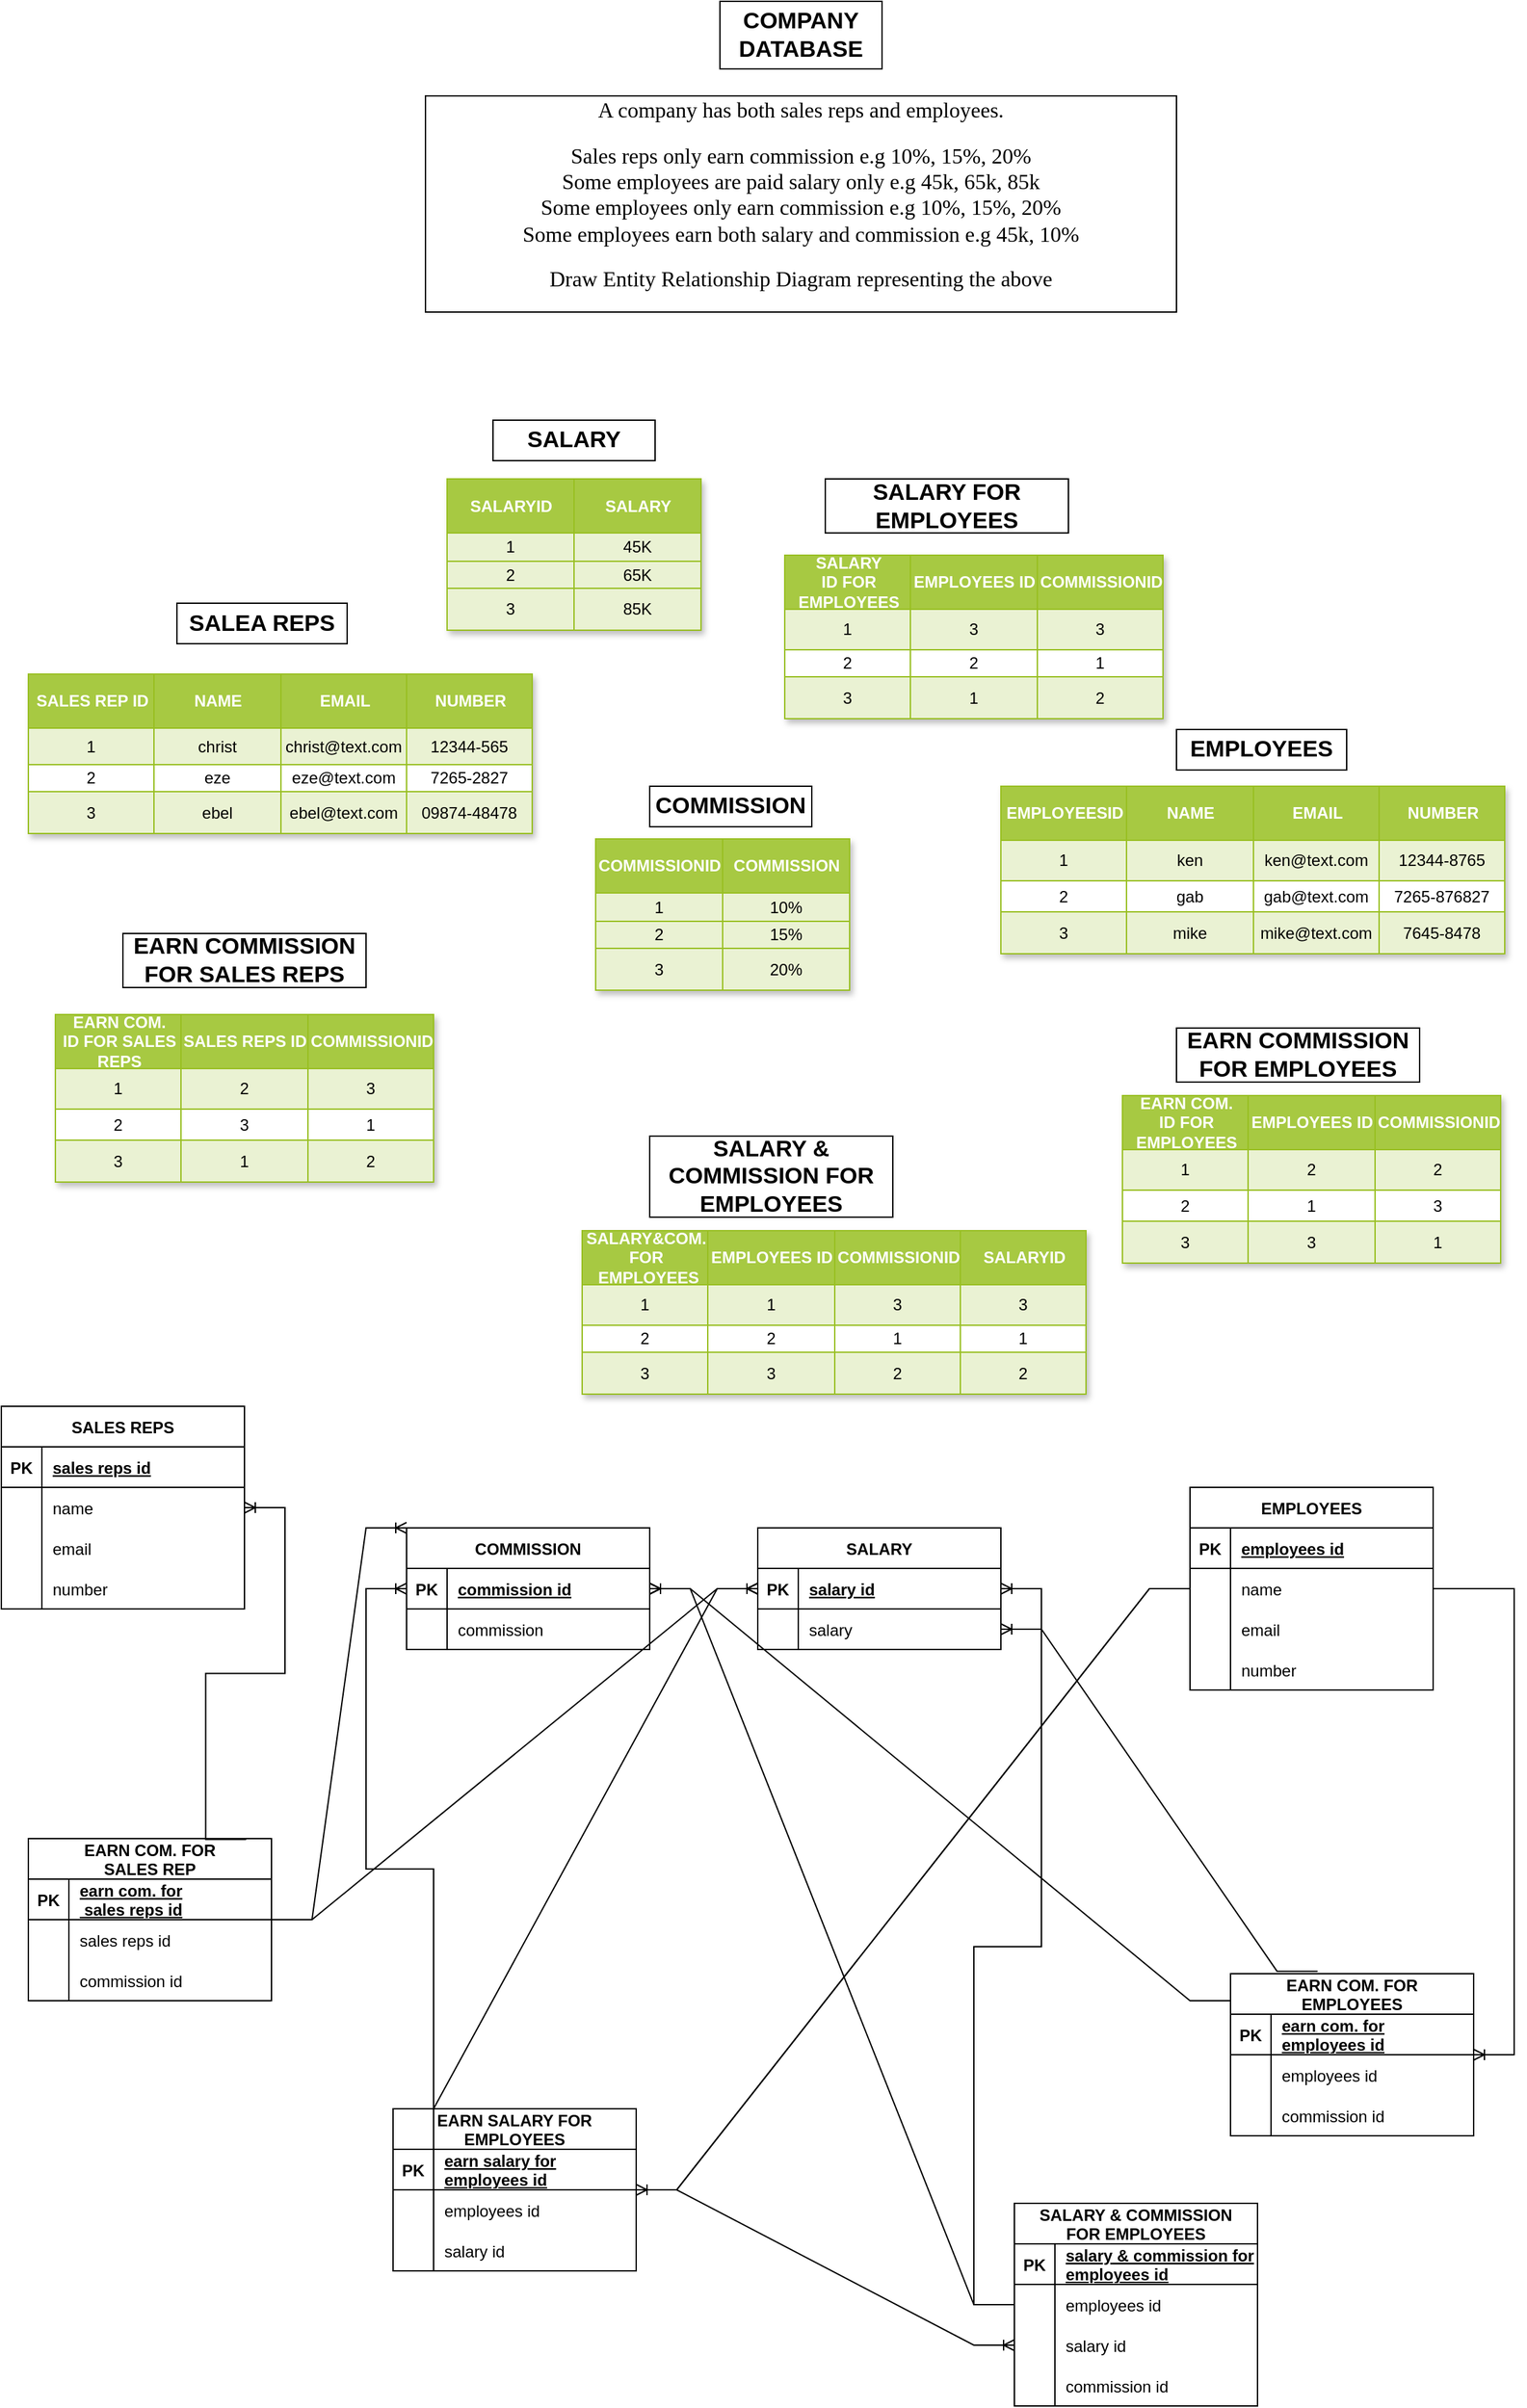 <mxfile version="20.7.4" type="github"><diagram id="ce86fZvNRCTIzXL-pvNN" name="Page-1"><mxGraphModel dx="1045" dy="1694" grid="1" gridSize="10" guides="1" tooltips="1" connect="1" arrows="1" fold="1" page="1" pageScale="1" pageWidth="827" pageHeight="1169" math="0" shadow="0"><root><mxCell id="0"/><mxCell id="1" parent="0"/><mxCell id="J_iTP3alHsSfuvs6t8Hc-1" value="&#10;&lt;span style=&quot;color: rgb(0, 0, 0); font-family: OpenSans-Regular; font-size: 16px; font-style: normal; font-variant-ligatures: normal; font-variant-caps: normal; font-weight: 400; letter-spacing: normal; orphans: 2; text-align: start; text-indent: 0px; text-transform: none; widows: 2; word-spacing: 0px; -webkit-text-stroke-width: 0px; background-color: rgb(255, 255, 255); text-decoration-thickness: initial; text-decoration-style: initial; text-decoration-color: initial; float: none; display: inline !important;&quot;&gt;A company has both sales reps and employees.&lt;/span&gt;&lt;br style=&quot;box-sizing: border-box; color: rgb(0, 0, 0); font-family: OpenSans-Regular; font-size: 16px; font-style: normal; font-variant-ligatures: normal; font-variant-caps: normal; font-weight: 400; letter-spacing: normal; orphans: 2; text-align: start; text-indent: 0px; text-transform: none; widows: 2; word-spacing: 0px; -webkit-text-stroke-width: 0px; background-color: rgb(255, 255, 255); text-decoration-thickness: initial; text-decoration-style: initial; text-decoration-color: initial;&quot;&gt;&lt;br style=&quot;box-sizing: border-box; color: rgb(0, 0, 0); font-family: OpenSans-Regular; font-size: 16px; font-style: normal; font-variant-ligatures: normal; font-variant-caps: normal; font-weight: 400; letter-spacing: normal; orphans: 2; text-align: start; text-indent: 0px; text-transform: none; widows: 2; word-spacing: 0px; -webkit-text-stroke-width: 0px; background-color: rgb(255, 255, 255); text-decoration-thickness: initial; text-decoration-style: initial; text-decoration-color: initial;&quot;&gt;&lt;span style=&quot;color: rgb(0, 0, 0); font-family: OpenSans-Regular; font-size: 16px; font-style: normal; font-variant-ligatures: normal; font-variant-caps: normal; font-weight: 400; letter-spacing: normal; orphans: 2; text-align: start; text-indent: 0px; text-transform: none; widows: 2; word-spacing: 0px; -webkit-text-stroke-width: 0px; background-color: rgb(255, 255, 255); text-decoration-thickness: initial; text-decoration-style: initial; text-decoration-color: initial; float: none; display: inline !important;&quot;&gt;Sales reps only earn commission e.g 10%, 15%, 20%&lt;/span&gt;&lt;br style=&quot;box-sizing: border-box; color: rgb(0, 0, 0); font-family: OpenSans-Regular; font-size: 16px; font-style: normal; font-variant-ligatures: normal; font-variant-caps: normal; font-weight: 400; letter-spacing: normal; orphans: 2; text-align: start; text-indent: 0px; text-transform: none; widows: 2; word-spacing: 0px; -webkit-text-stroke-width: 0px; background-color: rgb(255, 255, 255); text-decoration-thickness: initial; text-decoration-style: initial; text-decoration-color: initial;&quot;&gt;&lt;span style=&quot;color: rgb(0, 0, 0); font-family: OpenSans-Regular; font-size: 16px; font-style: normal; font-variant-ligatures: normal; font-variant-caps: normal; font-weight: 400; letter-spacing: normal; orphans: 2; text-align: start; text-indent: 0px; text-transform: none; widows: 2; word-spacing: 0px; -webkit-text-stroke-width: 0px; background-color: rgb(255, 255, 255); text-decoration-thickness: initial; text-decoration-style: initial; text-decoration-color: initial; float: none; display: inline !important;&quot;&gt;Some employees are paid salary only e.g 45k, 65k, 85k&lt;/span&gt;&lt;br style=&quot;box-sizing: border-box; color: rgb(0, 0, 0); font-family: OpenSans-Regular; font-size: 16px; font-style: normal; font-variant-ligatures: normal; font-variant-caps: normal; font-weight: 400; letter-spacing: normal; orphans: 2; text-align: start; text-indent: 0px; text-transform: none; widows: 2; word-spacing: 0px; -webkit-text-stroke-width: 0px; background-color: rgb(255, 255, 255); text-decoration-thickness: initial; text-decoration-style: initial; text-decoration-color: initial;&quot;&gt;&lt;span style=&quot;color: rgb(0, 0, 0); font-family: OpenSans-Regular; font-size: 16px; font-style: normal; font-variant-ligatures: normal; font-variant-caps: normal; font-weight: 400; letter-spacing: normal; orphans: 2; text-align: start; text-indent: 0px; text-transform: none; widows: 2; word-spacing: 0px; -webkit-text-stroke-width: 0px; background-color: rgb(255, 255, 255); text-decoration-thickness: initial; text-decoration-style: initial; text-decoration-color: initial; float: none; display: inline !important;&quot;&gt;Some employees only earn commission e.g 10%, 15%, 20%&lt;/span&gt;&lt;br style=&quot;box-sizing: border-box; color: rgb(0, 0, 0); font-family: OpenSans-Regular; font-size: 16px; font-style: normal; font-variant-ligatures: normal; font-variant-caps: normal; font-weight: 400; letter-spacing: normal; orphans: 2; text-align: start; text-indent: 0px; text-transform: none; widows: 2; word-spacing: 0px; -webkit-text-stroke-width: 0px; background-color: rgb(255, 255, 255); text-decoration-thickness: initial; text-decoration-style: initial; text-decoration-color: initial;&quot;&gt;&lt;span style=&quot;color: rgb(0, 0, 0); font-family: OpenSans-Regular; font-size: 16px; font-style: normal; font-variant-ligatures: normal; font-variant-caps: normal; font-weight: 400; letter-spacing: normal; orphans: 2; text-align: start; text-indent: 0px; text-transform: none; widows: 2; word-spacing: 0px; -webkit-text-stroke-width: 0px; background-color: rgb(255, 255, 255); text-decoration-thickness: initial; text-decoration-style: initial; text-decoration-color: initial; float: none; display: inline !important;&quot;&gt;Some employees earn both salary and commission e.g 45k, 10%&lt;/span&gt;&lt;br style=&quot;box-sizing: border-box; color: rgb(0, 0, 0); font-family: OpenSans-Regular; font-size: 16px; font-style: normal; font-variant-ligatures: normal; font-variant-caps: normal; font-weight: 400; letter-spacing: normal; orphans: 2; text-align: start; text-indent: 0px; text-transform: none; widows: 2; word-spacing: 0px; -webkit-text-stroke-width: 0px; background-color: rgb(255, 255, 255); text-decoration-thickness: initial; text-decoration-style: initial; text-decoration-color: initial;&quot;&gt;&lt;br style=&quot;box-sizing: border-box; color: rgb(0, 0, 0); font-family: OpenSans-Regular; font-size: 16px; font-style: normal; font-variant-ligatures: normal; font-variant-caps: normal; font-weight: 400; letter-spacing: normal; orphans: 2; text-align: start; text-indent: 0px; text-transform: none; widows: 2; word-spacing: 0px; -webkit-text-stroke-width: 0px; background-color: rgb(255, 255, 255); text-decoration-thickness: initial; text-decoration-style: initial; text-decoration-color: initial;&quot;&gt;&lt;span style=&quot;color: rgb(0, 0, 0); font-family: OpenSans-Regular; font-size: 16px; font-style: normal; font-variant-ligatures: normal; font-variant-caps: normal; font-weight: 400; letter-spacing: normal; orphans: 2; text-align: start; text-indent: 0px; text-transform: none; widows: 2; word-spacing: 0px; -webkit-text-stroke-width: 0px; background-color: rgb(255, 255, 255); text-decoration-thickness: initial; text-decoration-style: initial; text-decoration-color: initial; float: none; display: inline !important;&quot;&gt;Draw Entity Relationship Diagram representing the above&lt;/span&gt;&#10;&#10;" style="rounded=0;whiteSpace=wrap;html=1;" parent="1" vertex="1"><mxGeometry x="374" y="-50" width="556" height="160" as="geometry"/></mxCell><mxCell id="J_iTP3alHsSfuvs6t8Hc-2" value="Assets" style="childLayout=tableLayout;recursiveResize=0;strokeColor=#98bf21;fillColor=#A7C942;shadow=1;" parent="1" vertex="1"><mxGeometry x="80" y="378" width="373" height="118" as="geometry"/></mxCell><mxCell id="J_iTP3alHsSfuvs6t8Hc-3" style="shape=tableRow;horizontal=0;startSize=0;swimlaneHead=0;swimlaneBody=0;top=0;left=0;bottom=0;right=0;dropTarget=0;collapsible=0;recursiveResize=0;expand=0;fontStyle=1;strokeColor=inherit;fillColor=#ffffff;fontSize=15;" parent="J_iTP3alHsSfuvs6t8Hc-2" vertex="1"><mxGeometry width="373" height="40" as="geometry"/></mxCell><mxCell id="J_iTP3alHsSfuvs6t8Hc-4" value="SALES REP ID" style="connectable=0;recursiveResize=0;strokeColor=inherit;fillColor=#A7C942;align=center;fontStyle=1;fontColor=#FFFFFF;html=1;" parent="J_iTP3alHsSfuvs6t8Hc-3" vertex="1"><mxGeometry width="93" height="40" as="geometry"><mxRectangle width="93" height="40" as="alternateBounds"/></mxGeometry></mxCell><mxCell id="J_iTP3alHsSfuvs6t8Hc-5" value="NAME" style="connectable=0;recursiveResize=0;strokeColor=inherit;fillColor=#A7C942;align=center;fontStyle=1;fontColor=#FFFFFF;html=1;" parent="J_iTP3alHsSfuvs6t8Hc-3" vertex="1"><mxGeometry x="93" width="94" height="40" as="geometry"><mxRectangle width="94" height="40" as="alternateBounds"/></mxGeometry></mxCell><mxCell id="J_iTP3alHsSfuvs6t8Hc-24" value="EMAIL" style="connectable=0;recursiveResize=0;strokeColor=inherit;fillColor=#A7C942;align=center;fontStyle=1;fontColor=#FFFFFF;html=1;" parent="J_iTP3alHsSfuvs6t8Hc-3" vertex="1"><mxGeometry x="187" width="93" height="40" as="geometry"><mxRectangle width="93" height="40" as="alternateBounds"/></mxGeometry></mxCell><mxCell id="J_iTP3alHsSfuvs6t8Hc-6" value="NUMBER" style="connectable=0;recursiveResize=0;strokeColor=inherit;fillColor=#A7C942;align=center;fontStyle=1;fontColor=#FFFFFF;html=1;" parent="J_iTP3alHsSfuvs6t8Hc-3" vertex="1"><mxGeometry x="280" width="93" height="40" as="geometry"><mxRectangle width="93" height="40" as="alternateBounds"/></mxGeometry></mxCell><mxCell id="J_iTP3alHsSfuvs6t8Hc-11" value="" style="shape=tableRow;horizontal=0;startSize=0;swimlaneHead=0;swimlaneBody=0;top=0;left=0;bottom=0;right=0;dropTarget=0;collapsible=0;recursiveResize=0;expand=0;fontStyle=1;strokeColor=inherit;fillColor=#EAF2D3;" parent="J_iTP3alHsSfuvs6t8Hc-2" vertex="1"><mxGeometry y="40" width="373" height="27" as="geometry"/></mxCell><mxCell id="J_iTP3alHsSfuvs6t8Hc-12" value="1" style="connectable=0;recursiveResize=0;strokeColor=inherit;fillColor=inherit;whiteSpace=wrap;html=1;" parent="J_iTP3alHsSfuvs6t8Hc-11" vertex="1"><mxGeometry width="93" height="27" as="geometry"><mxRectangle width="93" height="27" as="alternateBounds"/></mxGeometry></mxCell><mxCell id="J_iTP3alHsSfuvs6t8Hc-13" value="christ" style="connectable=0;recursiveResize=0;strokeColor=inherit;fillColor=inherit;whiteSpace=wrap;html=1;" parent="J_iTP3alHsSfuvs6t8Hc-11" vertex="1"><mxGeometry x="93" width="94" height="27" as="geometry"><mxRectangle width="94" height="27" as="alternateBounds"/></mxGeometry></mxCell><mxCell id="J_iTP3alHsSfuvs6t8Hc-26" value="christ@text.com" style="connectable=0;recursiveResize=0;strokeColor=inherit;fillColor=inherit;whiteSpace=wrap;html=1;" parent="J_iTP3alHsSfuvs6t8Hc-11" vertex="1"><mxGeometry x="187" width="93" height="27" as="geometry"><mxRectangle width="93" height="27" as="alternateBounds"/></mxGeometry></mxCell><mxCell id="J_iTP3alHsSfuvs6t8Hc-14" value="12344-565" style="connectable=0;recursiveResize=0;strokeColor=inherit;fillColor=inherit;whiteSpace=wrap;html=1;" parent="J_iTP3alHsSfuvs6t8Hc-11" vertex="1"><mxGeometry x="280" width="93" height="27" as="geometry"><mxRectangle width="93" height="27" as="alternateBounds"/></mxGeometry></mxCell><mxCell id="J_iTP3alHsSfuvs6t8Hc-15" value="" style="shape=tableRow;horizontal=0;startSize=0;swimlaneHead=0;swimlaneBody=0;top=0;left=0;bottom=0;right=0;dropTarget=0;collapsible=0;recursiveResize=0;expand=0;fontStyle=0;strokeColor=inherit;fillColor=#ffffff;" parent="J_iTP3alHsSfuvs6t8Hc-2" vertex="1"><mxGeometry y="67" width="373" height="20" as="geometry"/></mxCell><mxCell id="J_iTP3alHsSfuvs6t8Hc-16" value="2" style="connectable=0;recursiveResize=0;strokeColor=inherit;fillColor=inherit;fontStyle=0;align=center;whiteSpace=wrap;html=1;" parent="J_iTP3alHsSfuvs6t8Hc-15" vertex="1"><mxGeometry width="93" height="20" as="geometry"><mxRectangle width="93" height="20" as="alternateBounds"/></mxGeometry></mxCell><mxCell id="J_iTP3alHsSfuvs6t8Hc-17" value="eze" style="connectable=0;recursiveResize=0;strokeColor=inherit;fillColor=inherit;fontStyle=0;align=center;whiteSpace=wrap;html=1;" parent="J_iTP3alHsSfuvs6t8Hc-15" vertex="1"><mxGeometry x="93" width="94" height="20" as="geometry"><mxRectangle width="94" height="20" as="alternateBounds"/></mxGeometry></mxCell><mxCell id="J_iTP3alHsSfuvs6t8Hc-27" value="eze@text.com" style="connectable=0;recursiveResize=0;strokeColor=inherit;fillColor=inherit;fontStyle=0;align=center;whiteSpace=wrap;html=1;" parent="J_iTP3alHsSfuvs6t8Hc-15" vertex="1"><mxGeometry x="187" width="93" height="20" as="geometry"><mxRectangle width="93" height="20" as="alternateBounds"/></mxGeometry></mxCell><mxCell id="J_iTP3alHsSfuvs6t8Hc-18" value="7265-2827" style="connectable=0;recursiveResize=0;strokeColor=inherit;fillColor=inherit;fontStyle=0;align=center;whiteSpace=wrap;html=1;" parent="J_iTP3alHsSfuvs6t8Hc-15" vertex="1"><mxGeometry x="280" width="93" height="20" as="geometry"><mxRectangle width="93" height="20" as="alternateBounds"/></mxGeometry></mxCell><mxCell id="J_iTP3alHsSfuvs6t8Hc-19" value="" style="shape=tableRow;horizontal=0;startSize=0;swimlaneHead=0;swimlaneBody=0;top=0;left=0;bottom=0;right=0;dropTarget=0;collapsible=0;recursiveResize=0;expand=0;fontStyle=1;strokeColor=inherit;fillColor=#EAF2D3;" parent="J_iTP3alHsSfuvs6t8Hc-2" vertex="1"><mxGeometry y="87" width="373" height="31" as="geometry"/></mxCell><mxCell id="J_iTP3alHsSfuvs6t8Hc-20" value="3" style="connectable=0;recursiveResize=0;strokeColor=inherit;fillColor=inherit;whiteSpace=wrap;html=1;" parent="J_iTP3alHsSfuvs6t8Hc-19" vertex="1"><mxGeometry width="93" height="31" as="geometry"><mxRectangle width="93" height="31" as="alternateBounds"/></mxGeometry></mxCell><mxCell id="J_iTP3alHsSfuvs6t8Hc-21" value="ebel" style="connectable=0;recursiveResize=0;strokeColor=inherit;fillColor=inherit;whiteSpace=wrap;html=1;" parent="J_iTP3alHsSfuvs6t8Hc-19" vertex="1"><mxGeometry x="93" width="94" height="31" as="geometry"><mxRectangle width="94" height="31" as="alternateBounds"/></mxGeometry></mxCell><mxCell id="J_iTP3alHsSfuvs6t8Hc-28" value="ebel@text.com" style="connectable=0;recursiveResize=0;strokeColor=inherit;fillColor=inherit;whiteSpace=wrap;html=1;" parent="J_iTP3alHsSfuvs6t8Hc-19" vertex="1"><mxGeometry x="187" width="93" height="31" as="geometry"><mxRectangle width="93" height="31" as="alternateBounds"/></mxGeometry></mxCell><mxCell id="J_iTP3alHsSfuvs6t8Hc-22" value="09874-48478" style="connectable=0;recursiveResize=0;strokeColor=inherit;fillColor=inherit;whiteSpace=wrap;html=1;" parent="J_iTP3alHsSfuvs6t8Hc-19" vertex="1"><mxGeometry x="280" width="93" height="31" as="geometry"><mxRectangle width="93" height="31" as="alternateBounds"/></mxGeometry></mxCell><mxCell id="J_iTP3alHsSfuvs6t8Hc-23" value="SALEA REPS" style="text;html=1;strokeColor=#000000;fillColor=#FFFFFF;align=center;verticalAlign=middle;whiteSpace=wrap;rounded=0;gradientColor=none;fillStyle=solid;perimeterSpacing=5;fontStyle=1;fontSize=17;" parent="1" vertex="1"><mxGeometry x="190" y="325.5" width="126" height="30" as="geometry"/></mxCell><mxCell id="J_iTP3alHsSfuvs6t8Hc-71" value="Assets" style="childLayout=tableLayout;recursiveResize=0;strokeColor=#98bf21;fillColor=#A7C942;shadow=1;" parent="1" vertex="1"><mxGeometry x="500" y="500" width="188" height="112" as="geometry"/></mxCell><mxCell id="J_iTP3alHsSfuvs6t8Hc-72" style="shape=tableRow;horizontal=0;startSize=0;swimlaneHead=0;swimlaneBody=0;top=0;left=0;bottom=0;right=0;dropTarget=0;collapsible=0;recursiveResize=0;expand=0;fontStyle=1;strokeColor=inherit;fillColor=#ffffff;fontSize=15;" parent="J_iTP3alHsSfuvs6t8Hc-71" vertex="1"><mxGeometry width="188" height="40" as="geometry"/></mxCell><mxCell id="J_iTP3alHsSfuvs6t8Hc-96" value="COMMISSIONID" style="connectable=0;recursiveResize=0;strokeColor=inherit;fillColor=#A7C942;align=center;fontStyle=1;fontColor=#FFFFFF;html=1;" parent="J_iTP3alHsSfuvs6t8Hc-72" vertex="1"><mxGeometry width="94" height="40" as="geometry"><mxRectangle width="94" height="40" as="alternateBounds"/></mxGeometry></mxCell><mxCell id="J_iTP3alHsSfuvs6t8Hc-74" value="COMMISSION" style="connectable=0;recursiveResize=0;strokeColor=inherit;fillColor=#A7C942;align=center;fontStyle=1;fontColor=#FFFFFF;html=1;" parent="J_iTP3alHsSfuvs6t8Hc-72" vertex="1"><mxGeometry x="94" width="94" height="40" as="geometry"><mxRectangle width="94" height="40" as="alternateBounds"/></mxGeometry></mxCell><mxCell id="J_iTP3alHsSfuvs6t8Hc-100" style="shape=tableRow;horizontal=0;startSize=0;swimlaneHead=0;swimlaneBody=0;top=0;left=0;bottom=0;right=0;dropTarget=0;collapsible=0;recursiveResize=0;expand=0;fontStyle=1;strokeColor=inherit;fillColor=#EAF2D3;" parent="J_iTP3alHsSfuvs6t8Hc-71" vertex="1"><mxGeometry y="40" width="188" height="21" as="geometry"/></mxCell><mxCell id="J_iTP3alHsSfuvs6t8Hc-101" value="1" style="connectable=0;recursiveResize=0;strokeColor=inherit;fillColor=inherit;whiteSpace=wrap;html=1;" parent="J_iTP3alHsSfuvs6t8Hc-100" vertex="1"><mxGeometry width="94" height="21" as="geometry"><mxRectangle width="94" height="21" as="alternateBounds"/></mxGeometry></mxCell><mxCell id="J_iTP3alHsSfuvs6t8Hc-102" value="10%" style="connectable=0;recursiveResize=0;strokeColor=inherit;fillColor=inherit;whiteSpace=wrap;html=1;" parent="J_iTP3alHsSfuvs6t8Hc-100" vertex="1"><mxGeometry x="94" width="94" height="21" as="geometry"><mxRectangle width="94" height="21" as="alternateBounds"/></mxGeometry></mxCell><mxCell id="J_iTP3alHsSfuvs6t8Hc-77" value="" style="shape=tableRow;horizontal=0;startSize=0;swimlaneHead=0;swimlaneBody=0;top=0;left=0;bottom=0;right=0;dropTarget=0;collapsible=0;recursiveResize=0;expand=0;fontStyle=1;strokeColor=inherit;fillColor=#EAF2D3;" parent="J_iTP3alHsSfuvs6t8Hc-71" vertex="1"><mxGeometry y="61" width="188" height="20" as="geometry"/></mxCell><mxCell id="J_iTP3alHsSfuvs6t8Hc-98" value="2" style="connectable=0;recursiveResize=0;strokeColor=inherit;fillColor=inherit;whiteSpace=wrap;html=1;" parent="J_iTP3alHsSfuvs6t8Hc-77" vertex="1"><mxGeometry width="94" height="20" as="geometry"><mxRectangle width="94" height="20" as="alternateBounds"/></mxGeometry></mxCell><mxCell id="J_iTP3alHsSfuvs6t8Hc-79" value="15%" style="connectable=0;recursiveResize=0;strokeColor=inherit;fillColor=inherit;whiteSpace=wrap;html=1;" parent="J_iTP3alHsSfuvs6t8Hc-77" vertex="1"><mxGeometry x="94" width="94" height="20" as="geometry"><mxRectangle width="94" height="20" as="alternateBounds"/></mxGeometry></mxCell><mxCell id="J_iTP3alHsSfuvs6t8Hc-87" value="" style="shape=tableRow;horizontal=0;startSize=0;swimlaneHead=0;swimlaneBody=0;top=0;left=0;bottom=0;right=0;dropTarget=0;collapsible=0;recursiveResize=0;expand=0;fontStyle=1;strokeColor=inherit;fillColor=#EAF2D3;" parent="J_iTP3alHsSfuvs6t8Hc-71" vertex="1"><mxGeometry y="81" width="188" height="31" as="geometry"/></mxCell><mxCell id="J_iTP3alHsSfuvs6t8Hc-99" value="3" style="connectable=0;recursiveResize=0;strokeColor=inherit;fillColor=inherit;whiteSpace=wrap;html=1;" parent="J_iTP3alHsSfuvs6t8Hc-87" vertex="1"><mxGeometry width="94" height="31" as="geometry"><mxRectangle width="94" height="31" as="alternateBounds"/></mxGeometry></mxCell><mxCell id="J_iTP3alHsSfuvs6t8Hc-89" value="20%" style="connectable=0;recursiveResize=0;strokeColor=inherit;fillColor=inherit;whiteSpace=wrap;html=1;" parent="J_iTP3alHsSfuvs6t8Hc-87" vertex="1"><mxGeometry x="94" width="94" height="31" as="geometry"><mxRectangle width="94" height="31" as="alternateBounds"/></mxGeometry></mxCell><mxCell id="J_iTP3alHsSfuvs6t8Hc-92" value="COMMISSION" style="text;html=1;strokeColor=#000000;fillColor=#FFFFFF;align=center;verticalAlign=middle;whiteSpace=wrap;rounded=0;gradientColor=none;fillStyle=solid;perimeterSpacing=5;fontStyle=1;fontSize=17;" parent="1" vertex="1"><mxGeometry x="540" y="461" width="120" height="30" as="geometry"/></mxCell><mxCell id="J_iTP3alHsSfuvs6t8Hc-103" value="Assets" style="childLayout=tableLayout;recursiveResize=0;strokeColor=#98bf21;fillColor=#A7C942;shadow=1;" parent="1" vertex="1"><mxGeometry x="800" y="461" width="373" height="124" as="geometry"/></mxCell><mxCell id="J_iTP3alHsSfuvs6t8Hc-104" style="shape=tableRow;horizontal=0;startSize=0;swimlaneHead=0;swimlaneBody=0;top=0;left=0;bottom=0;right=0;dropTarget=0;collapsible=0;recursiveResize=0;expand=0;fontStyle=1;strokeColor=inherit;fillColor=#ffffff;fontSize=15;" parent="J_iTP3alHsSfuvs6t8Hc-103" vertex="1"><mxGeometry width="373" height="40" as="geometry"/></mxCell><mxCell id="J_iTP3alHsSfuvs6t8Hc-105" value="EMPLOYEESID" style="connectable=0;recursiveResize=0;strokeColor=inherit;fillColor=#A7C942;align=center;fontStyle=1;fontColor=#FFFFFF;html=1;" parent="J_iTP3alHsSfuvs6t8Hc-104" vertex="1"><mxGeometry width="93" height="40" as="geometry"><mxRectangle width="93" height="40" as="alternateBounds"/></mxGeometry></mxCell><mxCell id="J_iTP3alHsSfuvs6t8Hc-106" value="NAME" style="connectable=0;recursiveResize=0;strokeColor=inherit;fillColor=#A7C942;align=center;fontStyle=1;fontColor=#FFFFFF;html=1;" parent="J_iTP3alHsSfuvs6t8Hc-104" vertex="1"><mxGeometry x="93" width="94" height="40" as="geometry"><mxRectangle width="94" height="40" as="alternateBounds"/></mxGeometry></mxCell><mxCell id="J_iTP3alHsSfuvs6t8Hc-107" value="EMAIL" style="connectable=0;recursiveResize=0;strokeColor=inherit;fillColor=#A7C942;align=center;fontStyle=1;fontColor=#FFFFFF;html=1;" parent="J_iTP3alHsSfuvs6t8Hc-104" vertex="1"><mxGeometry x="187" width="93" height="40" as="geometry"><mxRectangle width="93" height="40" as="alternateBounds"/></mxGeometry></mxCell><mxCell id="J_iTP3alHsSfuvs6t8Hc-108" value="NUMBER" style="connectable=0;recursiveResize=0;strokeColor=inherit;fillColor=#A7C942;align=center;fontStyle=1;fontColor=#FFFFFF;html=1;" parent="J_iTP3alHsSfuvs6t8Hc-104" vertex="1"><mxGeometry x="280" width="93" height="40" as="geometry"><mxRectangle width="93" height="40" as="alternateBounds"/></mxGeometry></mxCell><mxCell id="J_iTP3alHsSfuvs6t8Hc-109" value="" style="shape=tableRow;horizontal=0;startSize=0;swimlaneHead=0;swimlaneBody=0;top=0;left=0;bottom=0;right=0;dropTarget=0;collapsible=0;recursiveResize=0;expand=0;fontStyle=1;strokeColor=inherit;fillColor=#EAF2D3;" parent="J_iTP3alHsSfuvs6t8Hc-103" vertex="1"><mxGeometry y="40" width="373" height="30" as="geometry"/></mxCell><mxCell id="J_iTP3alHsSfuvs6t8Hc-110" value="1" style="connectable=0;recursiveResize=0;strokeColor=inherit;fillColor=inherit;whiteSpace=wrap;html=1;" parent="J_iTP3alHsSfuvs6t8Hc-109" vertex="1"><mxGeometry width="93" height="30" as="geometry"><mxRectangle width="93" height="30" as="alternateBounds"/></mxGeometry></mxCell><mxCell id="J_iTP3alHsSfuvs6t8Hc-111" value="ken" style="connectable=0;recursiveResize=0;strokeColor=inherit;fillColor=inherit;whiteSpace=wrap;html=1;" parent="J_iTP3alHsSfuvs6t8Hc-109" vertex="1"><mxGeometry x="93" width="94" height="30" as="geometry"><mxRectangle width="94" height="30" as="alternateBounds"/></mxGeometry></mxCell><mxCell id="J_iTP3alHsSfuvs6t8Hc-112" value="ken@text.com" style="connectable=0;recursiveResize=0;strokeColor=inherit;fillColor=inherit;whiteSpace=wrap;html=1;" parent="J_iTP3alHsSfuvs6t8Hc-109" vertex="1"><mxGeometry x="187" width="93" height="30" as="geometry"><mxRectangle width="93" height="30" as="alternateBounds"/></mxGeometry></mxCell><mxCell id="J_iTP3alHsSfuvs6t8Hc-113" value="12344-8765" style="connectable=0;recursiveResize=0;strokeColor=inherit;fillColor=inherit;whiteSpace=wrap;html=1;" parent="J_iTP3alHsSfuvs6t8Hc-109" vertex="1"><mxGeometry x="280" width="93" height="30" as="geometry"><mxRectangle width="93" height="30" as="alternateBounds"/></mxGeometry></mxCell><mxCell id="J_iTP3alHsSfuvs6t8Hc-114" value="" style="shape=tableRow;horizontal=0;startSize=0;swimlaneHead=0;swimlaneBody=0;top=0;left=0;bottom=0;right=0;dropTarget=0;collapsible=0;recursiveResize=0;expand=0;fontStyle=0;strokeColor=inherit;fillColor=#ffffff;" parent="J_iTP3alHsSfuvs6t8Hc-103" vertex="1"><mxGeometry y="70" width="373" height="23" as="geometry"/></mxCell><mxCell id="J_iTP3alHsSfuvs6t8Hc-115" value="2" style="connectable=0;recursiveResize=0;strokeColor=inherit;fillColor=inherit;fontStyle=0;align=center;whiteSpace=wrap;html=1;" parent="J_iTP3alHsSfuvs6t8Hc-114" vertex="1"><mxGeometry width="93" height="23" as="geometry"><mxRectangle width="93" height="23" as="alternateBounds"/></mxGeometry></mxCell><mxCell id="J_iTP3alHsSfuvs6t8Hc-116" value="gab" style="connectable=0;recursiveResize=0;strokeColor=inherit;fillColor=inherit;fontStyle=0;align=center;whiteSpace=wrap;html=1;" parent="J_iTP3alHsSfuvs6t8Hc-114" vertex="1"><mxGeometry x="93" width="94" height="23" as="geometry"><mxRectangle width="94" height="23" as="alternateBounds"/></mxGeometry></mxCell><mxCell id="J_iTP3alHsSfuvs6t8Hc-117" value="gab@text.com" style="connectable=0;recursiveResize=0;strokeColor=inherit;fillColor=inherit;fontStyle=0;align=center;whiteSpace=wrap;html=1;" parent="J_iTP3alHsSfuvs6t8Hc-114" vertex="1"><mxGeometry x="187" width="93" height="23" as="geometry"><mxRectangle width="93" height="23" as="alternateBounds"/></mxGeometry></mxCell><mxCell id="J_iTP3alHsSfuvs6t8Hc-118" value="7265-876827" style="connectable=0;recursiveResize=0;strokeColor=inherit;fillColor=inherit;fontStyle=0;align=center;whiteSpace=wrap;html=1;" parent="J_iTP3alHsSfuvs6t8Hc-114" vertex="1"><mxGeometry x="280" width="93" height="23" as="geometry"><mxRectangle width="93" height="23" as="alternateBounds"/></mxGeometry></mxCell><mxCell id="J_iTP3alHsSfuvs6t8Hc-119" value="" style="shape=tableRow;horizontal=0;startSize=0;swimlaneHead=0;swimlaneBody=0;top=0;left=0;bottom=0;right=0;dropTarget=0;collapsible=0;recursiveResize=0;expand=0;fontStyle=1;strokeColor=inherit;fillColor=#EAF2D3;" parent="J_iTP3alHsSfuvs6t8Hc-103" vertex="1"><mxGeometry y="93" width="373" height="31" as="geometry"/></mxCell><mxCell id="J_iTP3alHsSfuvs6t8Hc-120" value="3" style="connectable=0;recursiveResize=0;strokeColor=inherit;fillColor=inherit;whiteSpace=wrap;html=1;" parent="J_iTP3alHsSfuvs6t8Hc-119" vertex="1"><mxGeometry width="93" height="31" as="geometry"><mxRectangle width="93" height="31" as="alternateBounds"/></mxGeometry></mxCell><mxCell id="J_iTP3alHsSfuvs6t8Hc-121" value="mike" style="connectable=0;recursiveResize=0;strokeColor=inherit;fillColor=inherit;whiteSpace=wrap;html=1;" parent="J_iTP3alHsSfuvs6t8Hc-119" vertex="1"><mxGeometry x="93" width="94" height="31" as="geometry"><mxRectangle width="94" height="31" as="alternateBounds"/></mxGeometry></mxCell><mxCell id="J_iTP3alHsSfuvs6t8Hc-122" value="mike@text.com" style="connectable=0;recursiveResize=0;strokeColor=inherit;fillColor=inherit;whiteSpace=wrap;html=1;" parent="J_iTP3alHsSfuvs6t8Hc-119" vertex="1"><mxGeometry x="187" width="93" height="31" as="geometry"><mxRectangle width="93" height="31" as="alternateBounds"/></mxGeometry></mxCell><mxCell id="J_iTP3alHsSfuvs6t8Hc-123" value="7645-8478" style="connectable=0;recursiveResize=0;strokeColor=inherit;fillColor=inherit;whiteSpace=wrap;html=1;" parent="J_iTP3alHsSfuvs6t8Hc-119" vertex="1"><mxGeometry x="280" width="93" height="31" as="geometry"><mxRectangle width="93" height="31" as="alternateBounds"/></mxGeometry></mxCell><mxCell id="J_iTP3alHsSfuvs6t8Hc-124" value="EMPLOYEES" style="text;html=1;strokeColor=#000000;fillColor=#FFFFFF;align=center;verticalAlign=middle;whiteSpace=wrap;rounded=0;gradientColor=none;fillStyle=solid;perimeterSpacing=5;fontStyle=1;fontSize=17;" parent="1" vertex="1"><mxGeometry x="930" y="419" width="126" height="30" as="geometry"/></mxCell><mxCell id="J_iTP3alHsSfuvs6t8Hc-125" value="Assets" style="childLayout=tableLayout;recursiveResize=0;strokeColor=#98bf21;fillColor=#A7C942;shadow=1;" parent="1" vertex="1"><mxGeometry x="390" y="233.5" width="188" height="112" as="geometry"/></mxCell><mxCell id="J_iTP3alHsSfuvs6t8Hc-126" style="shape=tableRow;horizontal=0;startSize=0;swimlaneHead=0;swimlaneBody=0;top=0;left=0;bottom=0;right=0;dropTarget=0;collapsible=0;recursiveResize=0;expand=0;fontStyle=1;strokeColor=inherit;fillColor=#ffffff;fontSize=15;" parent="J_iTP3alHsSfuvs6t8Hc-125" vertex="1"><mxGeometry width="188" height="40" as="geometry"/></mxCell><mxCell id="J_iTP3alHsSfuvs6t8Hc-127" value="SALARYID" style="connectable=0;recursiveResize=0;strokeColor=inherit;fillColor=#A7C942;align=center;fontStyle=1;fontColor=#FFFFFF;html=1;" parent="J_iTP3alHsSfuvs6t8Hc-126" vertex="1"><mxGeometry width="94" height="40" as="geometry"><mxRectangle width="94" height="40" as="alternateBounds"/></mxGeometry></mxCell><mxCell id="J_iTP3alHsSfuvs6t8Hc-128" value="SALARY" style="connectable=0;recursiveResize=0;strokeColor=inherit;fillColor=#A7C942;align=center;fontStyle=1;fontColor=#FFFFFF;html=1;" parent="J_iTP3alHsSfuvs6t8Hc-126" vertex="1"><mxGeometry x="94" width="94" height="40" as="geometry"><mxRectangle width="94" height="40" as="alternateBounds"/></mxGeometry></mxCell><mxCell id="J_iTP3alHsSfuvs6t8Hc-129" style="shape=tableRow;horizontal=0;startSize=0;swimlaneHead=0;swimlaneBody=0;top=0;left=0;bottom=0;right=0;dropTarget=0;collapsible=0;recursiveResize=0;expand=0;fontStyle=1;strokeColor=inherit;fillColor=#EAF2D3;" parent="J_iTP3alHsSfuvs6t8Hc-125" vertex="1"><mxGeometry y="40" width="188" height="21" as="geometry"/></mxCell><mxCell id="J_iTP3alHsSfuvs6t8Hc-130" value="1" style="connectable=0;recursiveResize=0;strokeColor=inherit;fillColor=inherit;whiteSpace=wrap;html=1;" parent="J_iTP3alHsSfuvs6t8Hc-129" vertex="1"><mxGeometry width="94" height="21" as="geometry"><mxRectangle width="94" height="21" as="alternateBounds"/></mxGeometry></mxCell><mxCell id="J_iTP3alHsSfuvs6t8Hc-131" value="45K" style="connectable=0;recursiveResize=0;strokeColor=inherit;fillColor=inherit;whiteSpace=wrap;html=1;" parent="J_iTP3alHsSfuvs6t8Hc-129" vertex="1"><mxGeometry x="94" width="94" height="21" as="geometry"><mxRectangle width="94" height="21" as="alternateBounds"/></mxGeometry></mxCell><mxCell id="J_iTP3alHsSfuvs6t8Hc-132" value="" style="shape=tableRow;horizontal=0;startSize=0;swimlaneHead=0;swimlaneBody=0;top=0;left=0;bottom=0;right=0;dropTarget=0;collapsible=0;recursiveResize=0;expand=0;fontStyle=1;strokeColor=inherit;fillColor=#EAF2D3;" parent="J_iTP3alHsSfuvs6t8Hc-125" vertex="1"><mxGeometry y="61" width="188" height="20" as="geometry"/></mxCell><mxCell id="J_iTP3alHsSfuvs6t8Hc-133" value="2" style="connectable=0;recursiveResize=0;strokeColor=inherit;fillColor=inherit;whiteSpace=wrap;html=1;" parent="J_iTP3alHsSfuvs6t8Hc-132" vertex="1"><mxGeometry width="94" height="20" as="geometry"><mxRectangle width="94" height="20" as="alternateBounds"/></mxGeometry></mxCell><mxCell id="J_iTP3alHsSfuvs6t8Hc-134" value="65K" style="connectable=0;recursiveResize=0;strokeColor=inherit;fillColor=inherit;whiteSpace=wrap;html=1;" parent="J_iTP3alHsSfuvs6t8Hc-132" vertex="1"><mxGeometry x="94" width="94" height="20" as="geometry"><mxRectangle width="94" height="20" as="alternateBounds"/></mxGeometry></mxCell><mxCell id="J_iTP3alHsSfuvs6t8Hc-135" value="" style="shape=tableRow;horizontal=0;startSize=0;swimlaneHead=0;swimlaneBody=0;top=0;left=0;bottom=0;right=0;dropTarget=0;collapsible=0;recursiveResize=0;expand=0;fontStyle=1;strokeColor=inherit;fillColor=#EAF2D3;" parent="J_iTP3alHsSfuvs6t8Hc-125" vertex="1"><mxGeometry y="81" width="188" height="31" as="geometry"/></mxCell><mxCell id="J_iTP3alHsSfuvs6t8Hc-136" value="3" style="connectable=0;recursiveResize=0;strokeColor=inherit;fillColor=inherit;whiteSpace=wrap;html=1;" parent="J_iTP3alHsSfuvs6t8Hc-135" vertex="1"><mxGeometry width="94" height="31" as="geometry"><mxRectangle width="94" height="31" as="alternateBounds"/></mxGeometry></mxCell><mxCell id="J_iTP3alHsSfuvs6t8Hc-137" value="85K" style="connectable=0;recursiveResize=0;strokeColor=inherit;fillColor=inherit;whiteSpace=wrap;html=1;" parent="J_iTP3alHsSfuvs6t8Hc-135" vertex="1"><mxGeometry x="94" width="94" height="31" as="geometry"><mxRectangle width="94" height="31" as="alternateBounds"/></mxGeometry></mxCell><mxCell id="J_iTP3alHsSfuvs6t8Hc-138" value="SALARY" style="text;html=1;strokeColor=#000000;fillColor=#FFFFFF;align=center;verticalAlign=middle;whiteSpace=wrap;rounded=0;gradientColor=none;fillStyle=solid;perimeterSpacing=5;fontStyle=1;fontSize=17;" parent="1" vertex="1"><mxGeometry x="424" y="190" width="120" height="30" as="geometry"/></mxCell><mxCell id="4NAloK381bE7wHzFSHdq-22" value="Assets" style="childLayout=tableLayout;recursiveResize=0;strokeColor=#98bf21;fillColor=#A7C942;shadow=1;" vertex="1" parent="1"><mxGeometry x="100" y="630" width="280" height="124" as="geometry"/></mxCell><mxCell id="4NAloK381bE7wHzFSHdq-23" style="shape=tableRow;horizontal=0;startSize=0;swimlaneHead=0;swimlaneBody=0;top=0;left=0;bottom=0;right=0;dropTarget=0;collapsible=0;recursiveResize=0;expand=0;fontStyle=1;strokeColor=inherit;fillColor=#ffffff;fontSize=15;" vertex="1" parent="4NAloK381bE7wHzFSHdq-22"><mxGeometry width="280" height="40" as="geometry"/></mxCell><mxCell id="4NAloK381bE7wHzFSHdq-24" value="EARN COM.&lt;br&gt;&amp;nbsp;ID FOR SALES&amp;nbsp;&lt;br&gt;REPS" style="connectable=0;recursiveResize=0;strokeColor=inherit;fillColor=#A7C942;align=center;fontStyle=1;fontColor=#FFFFFF;html=1;" vertex="1" parent="4NAloK381bE7wHzFSHdq-23"><mxGeometry width="93" height="40" as="geometry"><mxRectangle width="93" height="40" as="alternateBounds"/></mxGeometry></mxCell><mxCell id="4NAloK381bE7wHzFSHdq-25" value="SALES REPS ID" style="connectable=0;recursiveResize=0;strokeColor=inherit;fillColor=#A7C942;align=center;fontStyle=1;fontColor=#FFFFFF;html=1;" vertex="1" parent="4NAloK381bE7wHzFSHdq-23"><mxGeometry x="93" width="94" height="40" as="geometry"><mxRectangle width="94" height="40" as="alternateBounds"/></mxGeometry></mxCell><mxCell id="4NAloK381bE7wHzFSHdq-27" value="COMMISSIONID" style="connectable=0;recursiveResize=0;strokeColor=inherit;fillColor=#A7C942;align=center;fontStyle=1;fontColor=#FFFFFF;html=1;" vertex="1" parent="4NAloK381bE7wHzFSHdq-23"><mxGeometry x="187" width="93" height="40" as="geometry"><mxRectangle width="93" height="40" as="alternateBounds"/></mxGeometry></mxCell><mxCell id="4NAloK381bE7wHzFSHdq-28" value="" style="shape=tableRow;horizontal=0;startSize=0;swimlaneHead=0;swimlaneBody=0;top=0;left=0;bottom=0;right=0;dropTarget=0;collapsible=0;recursiveResize=0;expand=0;fontStyle=1;strokeColor=inherit;fillColor=#EAF2D3;" vertex="1" parent="4NAloK381bE7wHzFSHdq-22"><mxGeometry y="40" width="280" height="30" as="geometry"/></mxCell><mxCell id="4NAloK381bE7wHzFSHdq-29" value="1" style="connectable=0;recursiveResize=0;strokeColor=inherit;fillColor=inherit;whiteSpace=wrap;html=1;" vertex="1" parent="4NAloK381bE7wHzFSHdq-28"><mxGeometry width="93" height="30" as="geometry"><mxRectangle width="93" height="30" as="alternateBounds"/></mxGeometry></mxCell><mxCell id="4NAloK381bE7wHzFSHdq-30" value="2" style="connectable=0;recursiveResize=0;strokeColor=inherit;fillColor=inherit;whiteSpace=wrap;html=1;" vertex="1" parent="4NAloK381bE7wHzFSHdq-28"><mxGeometry x="93" width="94" height="30" as="geometry"><mxRectangle width="94" height="30" as="alternateBounds"/></mxGeometry></mxCell><mxCell id="4NAloK381bE7wHzFSHdq-32" value="3" style="connectable=0;recursiveResize=0;strokeColor=inherit;fillColor=inherit;whiteSpace=wrap;html=1;" vertex="1" parent="4NAloK381bE7wHzFSHdq-28"><mxGeometry x="187" width="93" height="30" as="geometry"><mxRectangle width="93" height="30" as="alternateBounds"/></mxGeometry></mxCell><mxCell id="4NAloK381bE7wHzFSHdq-33" value="" style="shape=tableRow;horizontal=0;startSize=0;swimlaneHead=0;swimlaneBody=0;top=0;left=0;bottom=0;right=0;dropTarget=0;collapsible=0;recursiveResize=0;expand=0;fontStyle=0;strokeColor=inherit;fillColor=#ffffff;" vertex="1" parent="4NAloK381bE7wHzFSHdq-22"><mxGeometry y="70" width="280" height="23" as="geometry"/></mxCell><mxCell id="4NAloK381bE7wHzFSHdq-34" value="2" style="connectable=0;recursiveResize=0;strokeColor=inherit;fillColor=inherit;fontStyle=0;align=center;whiteSpace=wrap;html=1;" vertex="1" parent="4NAloK381bE7wHzFSHdq-33"><mxGeometry width="93" height="23" as="geometry"><mxRectangle width="93" height="23" as="alternateBounds"/></mxGeometry></mxCell><mxCell id="4NAloK381bE7wHzFSHdq-35" value="3" style="connectable=0;recursiveResize=0;strokeColor=inherit;fillColor=inherit;fontStyle=0;align=center;whiteSpace=wrap;html=1;" vertex="1" parent="4NAloK381bE7wHzFSHdq-33"><mxGeometry x="93" width="94" height="23" as="geometry"><mxRectangle width="94" height="23" as="alternateBounds"/></mxGeometry></mxCell><mxCell id="4NAloK381bE7wHzFSHdq-37" value="1" style="connectable=0;recursiveResize=0;strokeColor=inherit;fillColor=inherit;fontStyle=0;align=center;whiteSpace=wrap;html=1;" vertex="1" parent="4NAloK381bE7wHzFSHdq-33"><mxGeometry x="187" width="93" height="23" as="geometry"><mxRectangle width="93" height="23" as="alternateBounds"/></mxGeometry></mxCell><mxCell id="4NAloK381bE7wHzFSHdq-38" value="" style="shape=tableRow;horizontal=0;startSize=0;swimlaneHead=0;swimlaneBody=0;top=0;left=0;bottom=0;right=0;dropTarget=0;collapsible=0;recursiveResize=0;expand=0;fontStyle=1;strokeColor=inherit;fillColor=#EAF2D3;" vertex="1" parent="4NAloK381bE7wHzFSHdq-22"><mxGeometry y="93" width="280" height="31" as="geometry"/></mxCell><mxCell id="4NAloK381bE7wHzFSHdq-39" value="3" style="connectable=0;recursiveResize=0;strokeColor=inherit;fillColor=inherit;whiteSpace=wrap;html=1;" vertex="1" parent="4NAloK381bE7wHzFSHdq-38"><mxGeometry width="93" height="31" as="geometry"><mxRectangle width="93" height="31" as="alternateBounds"/></mxGeometry></mxCell><mxCell id="4NAloK381bE7wHzFSHdq-40" value="1" style="connectable=0;recursiveResize=0;strokeColor=inherit;fillColor=inherit;whiteSpace=wrap;html=1;" vertex="1" parent="4NAloK381bE7wHzFSHdq-38"><mxGeometry x="93" width="94" height="31" as="geometry"><mxRectangle width="94" height="31" as="alternateBounds"/></mxGeometry></mxCell><mxCell id="4NAloK381bE7wHzFSHdq-42" value="2" style="connectable=0;recursiveResize=0;strokeColor=inherit;fillColor=inherit;whiteSpace=wrap;html=1;" vertex="1" parent="4NAloK381bE7wHzFSHdq-38"><mxGeometry x="187" width="93" height="31" as="geometry"><mxRectangle width="93" height="31" as="alternateBounds"/></mxGeometry></mxCell><mxCell id="4NAloK381bE7wHzFSHdq-43" value="EARN COMMISSION FOR SALES REPS" style="text;html=1;strokeColor=#000000;fillColor=#FFFFFF;align=center;verticalAlign=middle;whiteSpace=wrap;rounded=0;gradientColor=none;fillStyle=solid;perimeterSpacing=5;fontStyle=1;fontSize=17;" vertex="1" parent="1"><mxGeometry x="150" y="570" width="180" height="40" as="geometry"/></mxCell><mxCell id="4NAloK381bE7wHzFSHdq-45" value="Assets" style="childLayout=tableLayout;recursiveResize=0;strokeColor=#98bf21;fillColor=#A7C942;shadow=1;" vertex="1" parent="1"><mxGeometry x="890" y="690" width="280" height="124" as="geometry"/></mxCell><mxCell id="4NAloK381bE7wHzFSHdq-46" style="shape=tableRow;horizontal=0;startSize=0;swimlaneHead=0;swimlaneBody=0;top=0;left=0;bottom=0;right=0;dropTarget=0;collapsible=0;recursiveResize=0;expand=0;fontStyle=1;strokeColor=inherit;fillColor=#ffffff;fontSize=15;" vertex="1" parent="4NAloK381bE7wHzFSHdq-45"><mxGeometry width="280" height="40" as="geometry"/></mxCell><mxCell id="4NAloK381bE7wHzFSHdq-47" value="EARN COM.&lt;br&gt;&amp;nbsp;ID FOR&amp;nbsp;&lt;br&gt;EMPLOYEES" style="connectable=0;recursiveResize=0;strokeColor=inherit;fillColor=#A7C942;align=center;fontStyle=1;fontColor=#FFFFFF;html=1;" vertex="1" parent="4NAloK381bE7wHzFSHdq-46"><mxGeometry width="93" height="40" as="geometry"><mxRectangle width="93" height="40" as="alternateBounds"/></mxGeometry></mxCell><mxCell id="4NAloK381bE7wHzFSHdq-48" value="EMPLOYEES ID" style="connectable=0;recursiveResize=0;strokeColor=inherit;fillColor=#A7C942;align=center;fontStyle=1;fontColor=#FFFFFF;html=1;" vertex="1" parent="4NAloK381bE7wHzFSHdq-46"><mxGeometry x="93" width="94" height="40" as="geometry"><mxRectangle width="94" height="40" as="alternateBounds"/></mxGeometry></mxCell><mxCell id="4NAloK381bE7wHzFSHdq-49" value="COMMISSIONID" style="connectable=0;recursiveResize=0;strokeColor=inherit;fillColor=#A7C942;align=center;fontStyle=1;fontColor=#FFFFFF;html=1;" vertex="1" parent="4NAloK381bE7wHzFSHdq-46"><mxGeometry x="187" width="93" height="40" as="geometry"><mxRectangle width="93" height="40" as="alternateBounds"/></mxGeometry></mxCell><mxCell id="4NAloK381bE7wHzFSHdq-50" value="" style="shape=tableRow;horizontal=0;startSize=0;swimlaneHead=0;swimlaneBody=0;top=0;left=0;bottom=0;right=0;dropTarget=0;collapsible=0;recursiveResize=0;expand=0;fontStyle=1;strokeColor=inherit;fillColor=#EAF2D3;" vertex="1" parent="4NAloK381bE7wHzFSHdq-45"><mxGeometry y="40" width="280" height="30" as="geometry"/></mxCell><mxCell id="4NAloK381bE7wHzFSHdq-51" value="1" style="connectable=0;recursiveResize=0;strokeColor=inherit;fillColor=inherit;whiteSpace=wrap;html=1;" vertex="1" parent="4NAloK381bE7wHzFSHdq-50"><mxGeometry width="93" height="30" as="geometry"><mxRectangle width="93" height="30" as="alternateBounds"/></mxGeometry></mxCell><mxCell id="4NAloK381bE7wHzFSHdq-52" value="2" style="connectable=0;recursiveResize=0;strokeColor=inherit;fillColor=inherit;whiteSpace=wrap;html=1;" vertex="1" parent="4NAloK381bE7wHzFSHdq-50"><mxGeometry x="93" width="94" height="30" as="geometry"><mxRectangle width="94" height="30" as="alternateBounds"/></mxGeometry></mxCell><mxCell id="4NAloK381bE7wHzFSHdq-53" value="2" style="connectable=0;recursiveResize=0;strokeColor=inherit;fillColor=inherit;whiteSpace=wrap;html=1;" vertex="1" parent="4NAloK381bE7wHzFSHdq-50"><mxGeometry x="187" width="93" height="30" as="geometry"><mxRectangle width="93" height="30" as="alternateBounds"/></mxGeometry></mxCell><mxCell id="4NAloK381bE7wHzFSHdq-54" value="" style="shape=tableRow;horizontal=0;startSize=0;swimlaneHead=0;swimlaneBody=0;top=0;left=0;bottom=0;right=0;dropTarget=0;collapsible=0;recursiveResize=0;expand=0;fontStyle=0;strokeColor=inherit;fillColor=#ffffff;" vertex="1" parent="4NAloK381bE7wHzFSHdq-45"><mxGeometry y="70" width="280" height="23" as="geometry"/></mxCell><mxCell id="4NAloK381bE7wHzFSHdq-55" value="2" style="connectable=0;recursiveResize=0;strokeColor=inherit;fillColor=inherit;fontStyle=0;align=center;whiteSpace=wrap;html=1;" vertex="1" parent="4NAloK381bE7wHzFSHdq-54"><mxGeometry width="93" height="23" as="geometry"><mxRectangle width="93" height="23" as="alternateBounds"/></mxGeometry></mxCell><mxCell id="4NAloK381bE7wHzFSHdq-56" value="1" style="connectable=0;recursiveResize=0;strokeColor=inherit;fillColor=inherit;fontStyle=0;align=center;whiteSpace=wrap;html=1;" vertex="1" parent="4NAloK381bE7wHzFSHdq-54"><mxGeometry x="93" width="94" height="23" as="geometry"><mxRectangle width="94" height="23" as="alternateBounds"/></mxGeometry></mxCell><mxCell id="4NAloK381bE7wHzFSHdq-57" value="3" style="connectable=0;recursiveResize=0;strokeColor=inherit;fillColor=inherit;fontStyle=0;align=center;whiteSpace=wrap;html=1;" vertex="1" parent="4NAloK381bE7wHzFSHdq-54"><mxGeometry x="187" width="93" height="23" as="geometry"><mxRectangle width="93" height="23" as="alternateBounds"/></mxGeometry></mxCell><mxCell id="4NAloK381bE7wHzFSHdq-58" value="" style="shape=tableRow;horizontal=0;startSize=0;swimlaneHead=0;swimlaneBody=0;top=0;left=0;bottom=0;right=0;dropTarget=0;collapsible=0;recursiveResize=0;expand=0;fontStyle=1;strokeColor=inherit;fillColor=#EAF2D3;" vertex="1" parent="4NAloK381bE7wHzFSHdq-45"><mxGeometry y="93" width="280" height="31" as="geometry"/></mxCell><mxCell id="4NAloK381bE7wHzFSHdq-59" value="3" style="connectable=0;recursiveResize=0;strokeColor=inherit;fillColor=inherit;whiteSpace=wrap;html=1;" vertex="1" parent="4NAloK381bE7wHzFSHdq-58"><mxGeometry width="93" height="31" as="geometry"><mxRectangle width="93" height="31" as="alternateBounds"/></mxGeometry></mxCell><mxCell id="4NAloK381bE7wHzFSHdq-60" value="3" style="connectable=0;recursiveResize=0;strokeColor=inherit;fillColor=inherit;whiteSpace=wrap;html=1;" vertex="1" parent="4NAloK381bE7wHzFSHdq-58"><mxGeometry x="93" width="94" height="31" as="geometry"><mxRectangle width="94" height="31" as="alternateBounds"/></mxGeometry></mxCell><mxCell id="4NAloK381bE7wHzFSHdq-61" value="1" style="connectable=0;recursiveResize=0;strokeColor=inherit;fillColor=inherit;whiteSpace=wrap;html=1;" vertex="1" parent="4NAloK381bE7wHzFSHdq-58"><mxGeometry x="187" width="93" height="31" as="geometry"><mxRectangle width="93" height="31" as="alternateBounds"/></mxGeometry></mxCell><mxCell id="4NAloK381bE7wHzFSHdq-62" value="EARN COMMISSION FOR EMPLOYEES" style="text;html=1;strokeColor=#000000;fillColor=#FFFFFF;align=center;verticalAlign=middle;whiteSpace=wrap;rounded=0;gradientColor=none;fillStyle=solid;perimeterSpacing=5;fontStyle=1;fontSize=17;" vertex="1" parent="1"><mxGeometry x="930" y="640" width="180" height="40" as="geometry"/></mxCell><mxCell id="4NAloK381bE7wHzFSHdq-63" value="Assets" style="childLayout=tableLayout;recursiveResize=0;strokeColor=#98bf21;fillColor=#A7C942;shadow=1;" vertex="1" parent="1"><mxGeometry x="640" y="290" width="280" height="121" as="geometry"/></mxCell><mxCell id="4NAloK381bE7wHzFSHdq-64" style="shape=tableRow;horizontal=0;startSize=0;swimlaneHead=0;swimlaneBody=0;top=0;left=0;bottom=0;right=0;dropTarget=0;collapsible=0;recursiveResize=0;expand=0;fontStyle=1;strokeColor=inherit;fillColor=#ffffff;fontSize=15;" vertex="1" parent="4NAloK381bE7wHzFSHdq-63"><mxGeometry width="280" height="40" as="geometry"/></mxCell><mxCell id="4NAloK381bE7wHzFSHdq-65" value="SALARY&lt;br&gt;&amp;nbsp;ID FOR&amp;nbsp;&lt;br&gt;EMPLOYEES" style="connectable=0;recursiveResize=0;strokeColor=inherit;fillColor=#A7C942;align=center;fontStyle=1;fontColor=#FFFFFF;html=1;" vertex="1" parent="4NAloK381bE7wHzFSHdq-64"><mxGeometry width="93" height="40" as="geometry"><mxRectangle width="93" height="40" as="alternateBounds"/></mxGeometry></mxCell><mxCell id="4NAloK381bE7wHzFSHdq-66" value="EMPLOYEES ID" style="connectable=0;recursiveResize=0;strokeColor=inherit;fillColor=#A7C942;align=center;fontStyle=1;fontColor=#FFFFFF;html=1;" vertex="1" parent="4NAloK381bE7wHzFSHdq-64"><mxGeometry x="93" width="94" height="40" as="geometry"><mxRectangle width="94" height="40" as="alternateBounds"/></mxGeometry></mxCell><mxCell id="4NAloK381bE7wHzFSHdq-67" value="COMMISSIONID" style="connectable=0;recursiveResize=0;strokeColor=inherit;fillColor=#A7C942;align=center;fontStyle=1;fontColor=#FFFFFF;html=1;" vertex="1" parent="4NAloK381bE7wHzFSHdq-64"><mxGeometry x="187" width="93" height="40" as="geometry"><mxRectangle width="93" height="40" as="alternateBounds"/></mxGeometry></mxCell><mxCell id="4NAloK381bE7wHzFSHdq-68" value="" style="shape=tableRow;horizontal=0;startSize=0;swimlaneHead=0;swimlaneBody=0;top=0;left=0;bottom=0;right=0;dropTarget=0;collapsible=0;recursiveResize=0;expand=0;fontStyle=1;strokeColor=inherit;fillColor=#EAF2D3;" vertex="1" parent="4NAloK381bE7wHzFSHdq-63"><mxGeometry y="40" width="280" height="30" as="geometry"/></mxCell><mxCell id="4NAloK381bE7wHzFSHdq-69" value="1" style="connectable=0;recursiveResize=0;strokeColor=inherit;fillColor=inherit;whiteSpace=wrap;html=1;" vertex="1" parent="4NAloK381bE7wHzFSHdq-68"><mxGeometry width="93" height="30" as="geometry"><mxRectangle width="93" height="30" as="alternateBounds"/></mxGeometry></mxCell><mxCell id="4NAloK381bE7wHzFSHdq-70" value="3" style="connectable=0;recursiveResize=0;strokeColor=inherit;fillColor=inherit;whiteSpace=wrap;html=1;" vertex="1" parent="4NAloK381bE7wHzFSHdq-68"><mxGeometry x="93" width="94" height="30" as="geometry"><mxRectangle width="94" height="30" as="alternateBounds"/></mxGeometry></mxCell><mxCell id="4NAloK381bE7wHzFSHdq-71" value="3" style="connectable=0;recursiveResize=0;strokeColor=inherit;fillColor=inherit;whiteSpace=wrap;html=1;" vertex="1" parent="4NAloK381bE7wHzFSHdq-68"><mxGeometry x="187" width="93" height="30" as="geometry"><mxRectangle width="93" height="30" as="alternateBounds"/></mxGeometry></mxCell><mxCell id="4NAloK381bE7wHzFSHdq-72" value="" style="shape=tableRow;horizontal=0;startSize=0;swimlaneHead=0;swimlaneBody=0;top=0;left=0;bottom=0;right=0;dropTarget=0;collapsible=0;recursiveResize=0;expand=0;fontStyle=0;strokeColor=inherit;fillColor=#ffffff;" vertex="1" parent="4NAloK381bE7wHzFSHdq-63"><mxGeometry y="70" width="280" height="20" as="geometry"/></mxCell><mxCell id="4NAloK381bE7wHzFSHdq-73" value="2" style="connectable=0;recursiveResize=0;strokeColor=inherit;fillColor=inherit;fontStyle=0;align=center;whiteSpace=wrap;html=1;" vertex="1" parent="4NAloK381bE7wHzFSHdq-72"><mxGeometry width="93" height="20" as="geometry"><mxRectangle width="93" height="20" as="alternateBounds"/></mxGeometry></mxCell><mxCell id="4NAloK381bE7wHzFSHdq-74" value="2" style="connectable=0;recursiveResize=0;strokeColor=inherit;fillColor=inherit;fontStyle=0;align=center;whiteSpace=wrap;html=1;" vertex="1" parent="4NAloK381bE7wHzFSHdq-72"><mxGeometry x="93" width="94" height="20" as="geometry"><mxRectangle width="94" height="20" as="alternateBounds"/></mxGeometry></mxCell><mxCell id="4NAloK381bE7wHzFSHdq-75" value="1" style="connectable=0;recursiveResize=0;strokeColor=inherit;fillColor=inherit;fontStyle=0;align=center;whiteSpace=wrap;html=1;" vertex="1" parent="4NAloK381bE7wHzFSHdq-72"><mxGeometry x="187" width="93" height="20" as="geometry"><mxRectangle width="93" height="20" as="alternateBounds"/></mxGeometry></mxCell><mxCell id="4NAloK381bE7wHzFSHdq-76" value="" style="shape=tableRow;horizontal=0;startSize=0;swimlaneHead=0;swimlaneBody=0;top=0;left=0;bottom=0;right=0;dropTarget=0;collapsible=0;recursiveResize=0;expand=0;fontStyle=1;strokeColor=inherit;fillColor=#EAF2D3;" vertex="1" parent="4NAloK381bE7wHzFSHdq-63"><mxGeometry y="90" width="280" height="31" as="geometry"/></mxCell><mxCell id="4NAloK381bE7wHzFSHdq-77" value="3" style="connectable=0;recursiveResize=0;strokeColor=inherit;fillColor=inherit;whiteSpace=wrap;html=1;" vertex="1" parent="4NAloK381bE7wHzFSHdq-76"><mxGeometry width="93" height="31" as="geometry"><mxRectangle width="93" height="31" as="alternateBounds"/></mxGeometry></mxCell><mxCell id="4NAloK381bE7wHzFSHdq-78" value="1" style="connectable=0;recursiveResize=0;strokeColor=inherit;fillColor=inherit;whiteSpace=wrap;html=1;" vertex="1" parent="4NAloK381bE7wHzFSHdq-76"><mxGeometry x="93" width="94" height="31" as="geometry"><mxRectangle width="94" height="31" as="alternateBounds"/></mxGeometry></mxCell><mxCell id="4NAloK381bE7wHzFSHdq-79" value="2" style="connectable=0;recursiveResize=0;strokeColor=inherit;fillColor=inherit;whiteSpace=wrap;html=1;" vertex="1" parent="4NAloK381bE7wHzFSHdq-76"><mxGeometry x="187" width="93" height="31" as="geometry"><mxRectangle width="93" height="31" as="alternateBounds"/></mxGeometry></mxCell><mxCell id="4NAloK381bE7wHzFSHdq-80" value="SALARY FOR EMPLOYEES" style="text;html=1;strokeColor=#000000;fillColor=#FFFFFF;align=center;verticalAlign=middle;whiteSpace=wrap;rounded=0;gradientColor=none;fillStyle=solid;perimeterSpacing=5;fontStyle=1;fontSize=17;" vertex="1" parent="1"><mxGeometry x="670" y="233.5" width="180" height="40" as="geometry"/></mxCell><mxCell id="4NAloK381bE7wHzFSHdq-85" value="Assets" style="childLayout=tableLayout;recursiveResize=0;strokeColor=#98bf21;fillColor=#A7C942;shadow=1;" vertex="1" parent="1"><mxGeometry x="490" y="790" width="373" height="121" as="geometry"/></mxCell><mxCell id="4NAloK381bE7wHzFSHdq-86" style="shape=tableRow;horizontal=0;startSize=0;swimlaneHead=0;swimlaneBody=0;top=0;left=0;bottom=0;right=0;dropTarget=0;collapsible=0;recursiveResize=0;expand=0;fontStyle=1;strokeColor=inherit;fillColor=#ffffff;fontSize=15;" vertex="1" parent="4NAloK381bE7wHzFSHdq-85"><mxGeometry width="373" height="40" as="geometry"/></mxCell><mxCell id="4NAloK381bE7wHzFSHdq-87" value="SALARY&amp;amp;COM.&lt;br&gt;FOR&lt;br&gt;&amp;nbsp;EMPLOYEES" style="connectable=0;recursiveResize=0;strokeColor=inherit;fillColor=#A7C942;align=center;fontStyle=1;fontColor=#FFFFFF;html=1;" vertex="1" parent="4NAloK381bE7wHzFSHdq-86"><mxGeometry width="93" height="40" as="geometry"><mxRectangle width="93" height="40" as="alternateBounds"/></mxGeometry></mxCell><mxCell id="4NAloK381bE7wHzFSHdq-88" value="EMPLOYEES ID" style="connectable=0;recursiveResize=0;strokeColor=inherit;fillColor=#A7C942;align=center;fontStyle=1;fontColor=#FFFFFF;html=1;" vertex="1" parent="4NAloK381bE7wHzFSHdq-86"><mxGeometry x="93" width="94" height="40" as="geometry"><mxRectangle width="94" height="40" as="alternateBounds"/></mxGeometry></mxCell><mxCell id="4NAloK381bE7wHzFSHdq-89" value="COMMISSIONID" style="connectable=0;recursiveResize=0;strokeColor=inherit;fillColor=#A7C942;align=center;fontStyle=1;fontColor=#FFFFFF;html=1;" vertex="1" parent="4NAloK381bE7wHzFSHdq-86"><mxGeometry x="187" width="93" height="40" as="geometry"><mxRectangle width="93" height="40" as="alternateBounds"/></mxGeometry></mxCell><mxCell id="4NAloK381bE7wHzFSHdq-205" value="SALARYID" style="connectable=0;recursiveResize=0;strokeColor=inherit;fillColor=#A7C942;align=center;fontStyle=1;fontColor=#FFFFFF;html=1;" vertex="1" parent="4NAloK381bE7wHzFSHdq-86"><mxGeometry x="280" width="93" height="40" as="geometry"><mxRectangle width="93" height="40" as="alternateBounds"/></mxGeometry></mxCell><mxCell id="4NAloK381bE7wHzFSHdq-90" value="" style="shape=tableRow;horizontal=0;startSize=0;swimlaneHead=0;swimlaneBody=0;top=0;left=0;bottom=0;right=0;dropTarget=0;collapsible=0;recursiveResize=0;expand=0;fontStyle=1;strokeColor=inherit;fillColor=#EAF2D3;" vertex="1" parent="4NAloK381bE7wHzFSHdq-85"><mxGeometry y="40" width="373" height="30" as="geometry"/></mxCell><mxCell id="4NAloK381bE7wHzFSHdq-91" value="1" style="connectable=0;recursiveResize=0;strokeColor=inherit;fillColor=inherit;whiteSpace=wrap;html=1;" vertex="1" parent="4NAloK381bE7wHzFSHdq-90"><mxGeometry width="93" height="30" as="geometry"><mxRectangle width="93" height="30" as="alternateBounds"/></mxGeometry></mxCell><mxCell id="4NAloK381bE7wHzFSHdq-92" value="1" style="connectable=0;recursiveResize=0;strokeColor=inherit;fillColor=inherit;whiteSpace=wrap;html=1;" vertex="1" parent="4NAloK381bE7wHzFSHdq-90"><mxGeometry x="93" width="94" height="30" as="geometry"><mxRectangle width="94" height="30" as="alternateBounds"/></mxGeometry></mxCell><mxCell id="4NAloK381bE7wHzFSHdq-93" value="3" style="connectable=0;recursiveResize=0;strokeColor=inherit;fillColor=inherit;whiteSpace=wrap;html=1;" vertex="1" parent="4NAloK381bE7wHzFSHdq-90"><mxGeometry x="187" width="93" height="30" as="geometry"><mxRectangle width="93" height="30" as="alternateBounds"/></mxGeometry></mxCell><mxCell id="4NAloK381bE7wHzFSHdq-206" value="3" style="connectable=0;recursiveResize=0;strokeColor=inherit;fillColor=inherit;whiteSpace=wrap;html=1;" vertex="1" parent="4NAloK381bE7wHzFSHdq-90"><mxGeometry x="280" width="93" height="30" as="geometry"><mxRectangle width="93" height="30" as="alternateBounds"/></mxGeometry></mxCell><mxCell id="4NAloK381bE7wHzFSHdq-94" value="" style="shape=tableRow;horizontal=0;startSize=0;swimlaneHead=0;swimlaneBody=0;top=0;left=0;bottom=0;right=0;dropTarget=0;collapsible=0;recursiveResize=0;expand=0;fontStyle=0;strokeColor=inherit;fillColor=#ffffff;" vertex="1" parent="4NAloK381bE7wHzFSHdq-85"><mxGeometry y="70" width="373" height="20" as="geometry"/></mxCell><mxCell id="4NAloK381bE7wHzFSHdq-95" value="2" style="connectable=0;recursiveResize=0;strokeColor=inherit;fillColor=inherit;fontStyle=0;align=center;whiteSpace=wrap;html=1;" vertex="1" parent="4NAloK381bE7wHzFSHdq-94"><mxGeometry width="93" height="20" as="geometry"><mxRectangle width="93" height="20" as="alternateBounds"/></mxGeometry></mxCell><mxCell id="4NAloK381bE7wHzFSHdq-96" value="2" style="connectable=0;recursiveResize=0;strokeColor=inherit;fillColor=inherit;fontStyle=0;align=center;whiteSpace=wrap;html=1;" vertex="1" parent="4NAloK381bE7wHzFSHdq-94"><mxGeometry x="93" width="94" height="20" as="geometry"><mxRectangle width="94" height="20" as="alternateBounds"/></mxGeometry></mxCell><mxCell id="4NAloK381bE7wHzFSHdq-97" value="1" style="connectable=0;recursiveResize=0;strokeColor=inherit;fillColor=inherit;fontStyle=0;align=center;whiteSpace=wrap;html=1;" vertex="1" parent="4NAloK381bE7wHzFSHdq-94"><mxGeometry x="187" width="93" height="20" as="geometry"><mxRectangle width="93" height="20" as="alternateBounds"/></mxGeometry></mxCell><mxCell id="4NAloK381bE7wHzFSHdq-207" value="1" style="connectable=0;recursiveResize=0;strokeColor=inherit;fillColor=inherit;fontStyle=0;align=center;whiteSpace=wrap;html=1;" vertex="1" parent="4NAloK381bE7wHzFSHdq-94"><mxGeometry x="280" width="93" height="20" as="geometry"><mxRectangle width="93" height="20" as="alternateBounds"/></mxGeometry></mxCell><mxCell id="4NAloK381bE7wHzFSHdq-98" value="" style="shape=tableRow;horizontal=0;startSize=0;swimlaneHead=0;swimlaneBody=0;top=0;left=0;bottom=0;right=0;dropTarget=0;collapsible=0;recursiveResize=0;expand=0;fontStyle=1;strokeColor=inherit;fillColor=#EAF2D3;" vertex="1" parent="4NAloK381bE7wHzFSHdq-85"><mxGeometry y="90" width="373" height="31" as="geometry"/></mxCell><mxCell id="4NAloK381bE7wHzFSHdq-99" value="3" style="connectable=0;recursiveResize=0;strokeColor=inherit;fillColor=inherit;whiteSpace=wrap;html=1;" vertex="1" parent="4NAloK381bE7wHzFSHdq-98"><mxGeometry width="93" height="31" as="geometry"><mxRectangle width="93" height="31" as="alternateBounds"/></mxGeometry></mxCell><mxCell id="4NAloK381bE7wHzFSHdq-100" value="3" style="connectable=0;recursiveResize=0;strokeColor=inherit;fillColor=inherit;whiteSpace=wrap;html=1;" vertex="1" parent="4NAloK381bE7wHzFSHdq-98"><mxGeometry x="93" width="94" height="31" as="geometry"><mxRectangle width="94" height="31" as="alternateBounds"/></mxGeometry></mxCell><mxCell id="4NAloK381bE7wHzFSHdq-101" value="2" style="connectable=0;recursiveResize=0;strokeColor=inherit;fillColor=inherit;whiteSpace=wrap;html=1;" vertex="1" parent="4NAloK381bE7wHzFSHdq-98"><mxGeometry x="187" width="93" height="31" as="geometry"><mxRectangle width="93" height="31" as="alternateBounds"/></mxGeometry></mxCell><mxCell id="4NAloK381bE7wHzFSHdq-208" value="2" style="connectable=0;recursiveResize=0;strokeColor=inherit;fillColor=inherit;whiteSpace=wrap;html=1;" vertex="1" parent="4NAloK381bE7wHzFSHdq-98"><mxGeometry x="280" width="93" height="31" as="geometry"><mxRectangle width="93" height="31" as="alternateBounds"/></mxGeometry></mxCell><mxCell id="4NAloK381bE7wHzFSHdq-102" value="SALARY &amp;amp; COMMISSION FOR EMPLOYEES" style="text;html=1;strokeColor=#000000;fillColor=#FFFFFF;align=center;verticalAlign=middle;whiteSpace=wrap;rounded=0;gradientColor=none;fillStyle=solid;perimeterSpacing=5;fontStyle=1;fontSize=17;" vertex="1" parent="1"><mxGeometry x="540" y="720" width="180" height="60" as="geometry"/></mxCell><mxCell id="4NAloK381bE7wHzFSHdq-103" value="SALES REPS" style="shape=table;startSize=30;container=1;collapsible=1;childLayout=tableLayout;fixedRows=1;rowLines=0;fontStyle=1;align=center;resizeLast=1;" vertex="1" parent="1"><mxGeometry x="60" y="920" width="180" height="150" as="geometry"/></mxCell><mxCell id="4NAloK381bE7wHzFSHdq-104" value="" style="shape=tableRow;horizontal=0;startSize=0;swimlaneHead=0;swimlaneBody=0;fillColor=none;collapsible=0;dropTarget=0;points=[[0,0.5],[1,0.5]];portConstraint=eastwest;top=0;left=0;right=0;bottom=1;" vertex="1" parent="4NAloK381bE7wHzFSHdq-103"><mxGeometry y="30" width="180" height="30" as="geometry"/></mxCell><mxCell id="4NAloK381bE7wHzFSHdq-105" value="PK" style="shape=partialRectangle;connectable=0;fillColor=none;top=0;left=0;bottom=0;right=0;fontStyle=1;overflow=hidden;" vertex="1" parent="4NAloK381bE7wHzFSHdq-104"><mxGeometry width="30" height="30" as="geometry"><mxRectangle width="30" height="30" as="alternateBounds"/></mxGeometry></mxCell><mxCell id="4NAloK381bE7wHzFSHdq-106" value="sales reps id" style="shape=partialRectangle;connectable=0;fillColor=none;top=0;left=0;bottom=0;right=0;align=left;spacingLeft=6;fontStyle=5;overflow=hidden;" vertex="1" parent="4NAloK381bE7wHzFSHdq-104"><mxGeometry x="30" width="150" height="30" as="geometry"><mxRectangle width="150" height="30" as="alternateBounds"/></mxGeometry></mxCell><mxCell id="4NAloK381bE7wHzFSHdq-107" value="" style="shape=tableRow;horizontal=0;startSize=0;swimlaneHead=0;swimlaneBody=0;fillColor=none;collapsible=0;dropTarget=0;points=[[0,0.5],[1,0.5]];portConstraint=eastwest;top=0;left=0;right=0;bottom=0;" vertex="1" parent="4NAloK381bE7wHzFSHdq-103"><mxGeometry y="60" width="180" height="30" as="geometry"/></mxCell><mxCell id="4NAloK381bE7wHzFSHdq-108" value="" style="shape=partialRectangle;connectable=0;fillColor=none;top=0;left=0;bottom=0;right=0;editable=1;overflow=hidden;" vertex="1" parent="4NAloK381bE7wHzFSHdq-107"><mxGeometry width="30" height="30" as="geometry"><mxRectangle width="30" height="30" as="alternateBounds"/></mxGeometry></mxCell><mxCell id="4NAloK381bE7wHzFSHdq-109" value="name" style="shape=partialRectangle;connectable=0;fillColor=none;top=0;left=0;bottom=0;right=0;align=left;spacingLeft=6;overflow=hidden;" vertex="1" parent="4NAloK381bE7wHzFSHdq-107"><mxGeometry x="30" width="150" height="30" as="geometry"><mxRectangle width="150" height="30" as="alternateBounds"/></mxGeometry></mxCell><mxCell id="4NAloK381bE7wHzFSHdq-110" value="" style="shape=tableRow;horizontal=0;startSize=0;swimlaneHead=0;swimlaneBody=0;fillColor=none;collapsible=0;dropTarget=0;points=[[0,0.5],[1,0.5]];portConstraint=eastwest;top=0;left=0;right=0;bottom=0;" vertex="1" parent="4NAloK381bE7wHzFSHdq-103"><mxGeometry y="90" width="180" height="30" as="geometry"/></mxCell><mxCell id="4NAloK381bE7wHzFSHdq-111" value="" style="shape=partialRectangle;connectable=0;fillColor=none;top=0;left=0;bottom=0;right=0;editable=1;overflow=hidden;" vertex="1" parent="4NAloK381bE7wHzFSHdq-110"><mxGeometry width="30" height="30" as="geometry"><mxRectangle width="30" height="30" as="alternateBounds"/></mxGeometry></mxCell><mxCell id="4NAloK381bE7wHzFSHdq-112" value="email" style="shape=partialRectangle;connectable=0;fillColor=none;top=0;left=0;bottom=0;right=0;align=left;spacingLeft=6;overflow=hidden;" vertex="1" parent="4NAloK381bE7wHzFSHdq-110"><mxGeometry x="30" width="150" height="30" as="geometry"><mxRectangle width="150" height="30" as="alternateBounds"/></mxGeometry></mxCell><mxCell id="4NAloK381bE7wHzFSHdq-113" value="" style="shape=tableRow;horizontal=0;startSize=0;swimlaneHead=0;swimlaneBody=0;fillColor=none;collapsible=0;dropTarget=0;points=[[0,0.5],[1,0.5]];portConstraint=eastwest;top=0;left=0;right=0;bottom=0;" vertex="1" parent="4NAloK381bE7wHzFSHdq-103"><mxGeometry y="120" width="180" height="30" as="geometry"/></mxCell><mxCell id="4NAloK381bE7wHzFSHdq-114" value="" style="shape=partialRectangle;connectable=0;fillColor=none;top=0;left=0;bottom=0;right=0;editable=1;overflow=hidden;" vertex="1" parent="4NAloK381bE7wHzFSHdq-113"><mxGeometry width="30" height="30" as="geometry"><mxRectangle width="30" height="30" as="alternateBounds"/></mxGeometry></mxCell><mxCell id="4NAloK381bE7wHzFSHdq-115" value="number" style="shape=partialRectangle;connectable=0;fillColor=none;top=0;left=0;bottom=0;right=0;align=left;spacingLeft=6;overflow=hidden;" vertex="1" parent="4NAloK381bE7wHzFSHdq-113"><mxGeometry x="30" width="150" height="30" as="geometry"><mxRectangle width="150" height="30" as="alternateBounds"/></mxGeometry></mxCell><mxCell id="4NAloK381bE7wHzFSHdq-129" value="EMPLOYEES" style="shape=table;startSize=30;container=1;collapsible=1;childLayout=tableLayout;fixedRows=1;rowLines=0;fontStyle=1;align=center;resizeLast=1;" vertex="1" parent="1"><mxGeometry x="940" y="980" width="180" height="150" as="geometry"/></mxCell><mxCell id="4NAloK381bE7wHzFSHdq-130" value="" style="shape=tableRow;horizontal=0;startSize=0;swimlaneHead=0;swimlaneBody=0;fillColor=none;collapsible=0;dropTarget=0;points=[[0,0.5],[1,0.5]];portConstraint=eastwest;top=0;left=0;right=0;bottom=1;" vertex="1" parent="4NAloK381bE7wHzFSHdq-129"><mxGeometry y="30" width="180" height="30" as="geometry"/></mxCell><mxCell id="4NAloK381bE7wHzFSHdq-131" value="PK" style="shape=partialRectangle;connectable=0;fillColor=none;top=0;left=0;bottom=0;right=0;fontStyle=1;overflow=hidden;" vertex="1" parent="4NAloK381bE7wHzFSHdq-130"><mxGeometry width="30" height="30" as="geometry"><mxRectangle width="30" height="30" as="alternateBounds"/></mxGeometry></mxCell><mxCell id="4NAloK381bE7wHzFSHdq-132" value="employees id" style="shape=partialRectangle;connectable=0;fillColor=none;top=0;left=0;bottom=0;right=0;align=left;spacingLeft=6;fontStyle=5;overflow=hidden;" vertex="1" parent="4NAloK381bE7wHzFSHdq-130"><mxGeometry x="30" width="150" height="30" as="geometry"><mxRectangle width="150" height="30" as="alternateBounds"/></mxGeometry></mxCell><mxCell id="4NAloK381bE7wHzFSHdq-133" value="" style="shape=tableRow;horizontal=0;startSize=0;swimlaneHead=0;swimlaneBody=0;fillColor=none;collapsible=0;dropTarget=0;points=[[0,0.5],[1,0.5]];portConstraint=eastwest;top=0;left=0;right=0;bottom=0;" vertex="1" parent="4NAloK381bE7wHzFSHdq-129"><mxGeometry y="60" width="180" height="30" as="geometry"/></mxCell><mxCell id="4NAloK381bE7wHzFSHdq-134" value="" style="shape=partialRectangle;connectable=0;fillColor=none;top=0;left=0;bottom=0;right=0;editable=1;overflow=hidden;" vertex="1" parent="4NAloK381bE7wHzFSHdq-133"><mxGeometry width="30" height="30" as="geometry"><mxRectangle width="30" height="30" as="alternateBounds"/></mxGeometry></mxCell><mxCell id="4NAloK381bE7wHzFSHdq-135" value="name" style="shape=partialRectangle;connectable=0;fillColor=none;top=0;left=0;bottom=0;right=0;align=left;spacingLeft=6;overflow=hidden;" vertex="1" parent="4NAloK381bE7wHzFSHdq-133"><mxGeometry x="30" width="150" height="30" as="geometry"><mxRectangle width="150" height="30" as="alternateBounds"/></mxGeometry></mxCell><mxCell id="4NAloK381bE7wHzFSHdq-136" value="" style="shape=tableRow;horizontal=0;startSize=0;swimlaneHead=0;swimlaneBody=0;fillColor=none;collapsible=0;dropTarget=0;points=[[0,0.5],[1,0.5]];portConstraint=eastwest;top=0;left=0;right=0;bottom=0;" vertex="1" parent="4NAloK381bE7wHzFSHdq-129"><mxGeometry y="90" width="180" height="30" as="geometry"/></mxCell><mxCell id="4NAloK381bE7wHzFSHdq-137" value="" style="shape=partialRectangle;connectable=0;fillColor=none;top=0;left=0;bottom=0;right=0;editable=1;overflow=hidden;" vertex="1" parent="4NAloK381bE7wHzFSHdq-136"><mxGeometry width="30" height="30" as="geometry"><mxRectangle width="30" height="30" as="alternateBounds"/></mxGeometry></mxCell><mxCell id="4NAloK381bE7wHzFSHdq-138" value="email" style="shape=partialRectangle;connectable=0;fillColor=none;top=0;left=0;bottom=0;right=0;align=left;spacingLeft=6;overflow=hidden;" vertex="1" parent="4NAloK381bE7wHzFSHdq-136"><mxGeometry x="30" width="150" height="30" as="geometry"><mxRectangle width="150" height="30" as="alternateBounds"/></mxGeometry></mxCell><mxCell id="4NAloK381bE7wHzFSHdq-139" value="" style="shape=tableRow;horizontal=0;startSize=0;swimlaneHead=0;swimlaneBody=0;fillColor=none;collapsible=0;dropTarget=0;points=[[0,0.5],[1,0.5]];portConstraint=eastwest;top=0;left=0;right=0;bottom=0;" vertex="1" parent="4NAloK381bE7wHzFSHdq-129"><mxGeometry y="120" width="180" height="30" as="geometry"/></mxCell><mxCell id="4NAloK381bE7wHzFSHdq-140" value="" style="shape=partialRectangle;connectable=0;fillColor=none;top=0;left=0;bottom=0;right=0;editable=1;overflow=hidden;" vertex="1" parent="4NAloK381bE7wHzFSHdq-139"><mxGeometry width="30" height="30" as="geometry"><mxRectangle width="30" height="30" as="alternateBounds"/></mxGeometry></mxCell><mxCell id="4NAloK381bE7wHzFSHdq-141" value="number" style="shape=partialRectangle;connectable=0;fillColor=none;top=0;left=0;bottom=0;right=0;align=left;spacingLeft=6;overflow=hidden;" vertex="1" parent="4NAloK381bE7wHzFSHdq-139"><mxGeometry x="30" width="150" height="30" as="geometry"><mxRectangle width="150" height="30" as="alternateBounds"/></mxGeometry></mxCell><mxCell id="4NAloK381bE7wHzFSHdq-142" value="SALARY" style="shape=table;startSize=30;container=1;collapsible=1;childLayout=tableLayout;fixedRows=1;rowLines=0;fontStyle=1;align=center;resizeLast=1;" vertex="1" parent="1"><mxGeometry x="620" y="1010" width="180" height="90" as="geometry"/></mxCell><mxCell id="4NAloK381bE7wHzFSHdq-143" value="" style="shape=tableRow;horizontal=0;startSize=0;swimlaneHead=0;swimlaneBody=0;fillColor=none;collapsible=0;dropTarget=0;points=[[0,0.5],[1,0.5]];portConstraint=eastwest;top=0;left=0;right=0;bottom=1;" vertex="1" parent="4NAloK381bE7wHzFSHdq-142"><mxGeometry y="30" width="180" height="30" as="geometry"/></mxCell><mxCell id="4NAloK381bE7wHzFSHdq-144" value="PK" style="shape=partialRectangle;connectable=0;fillColor=none;top=0;left=0;bottom=0;right=0;fontStyle=1;overflow=hidden;" vertex="1" parent="4NAloK381bE7wHzFSHdq-143"><mxGeometry width="30" height="30" as="geometry"><mxRectangle width="30" height="30" as="alternateBounds"/></mxGeometry></mxCell><mxCell id="4NAloK381bE7wHzFSHdq-145" value="salary id" style="shape=partialRectangle;connectable=0;fillColor=none;top=0;left=0;bottom=0;right=0;align=left;spacingLeft=6;fontStyle=5;overflow=hidden;" vertex="1" parent="4NAloK381bE7wHzFSHdq-143"><mxGeometry x="30" width="150" height="30" as="geometry"><mxRectangle width="150" height="30" as="alternateBounds"/></mxGeometry></mxCell><mxCell id="4NAloK381bE7wHzFSHdq-146" value="" style="shape=tableRow;horizontal=0;startSize=0;swimlaneHead=0;swimlaneBody=0;fillColor=none;collapsible=0;dropTarget=0;points=[[0,0.5],[1,0.5]];portConstraint=eastwest;top=0;left=0;right=0;bottom=0;" vertex="1" parent="4NAloK381bE7wHzFSHdq-142"><mxGeometry y="60" width="180" height="30" as="geometry"/></mxCell><mxCell id="4NAloK381bE7wHzFSHdq-147" value="" style="shape=partialRectangle;connectable=0;fillColor=none;top=0;left=0;bottom=0;right=0;editable=1;overflow=hidden;" vertex="1" parent="4NAloK381bE7wHzFSHdq-146"><mxGeometry width="30" height="30" as="geometry"><mxRectangle width="30" height="30" as="alternateBounds"/></mxGeometry></mxCell><mxCell id="4NAloK381bE7wHzFSHdq-148" value="salary" style="shape=partialRectangle;connectable=0;fillColor=none;top=0;left=0;bottom=0;right=0;align=left;spacingLeft=6;overflow=hidden;" vertex="1" parent="4NAloK381bE7wHzFSHdq-146"><mxGeometry x="30" width="150" height="30" as="geometry"><mxRectangle width="150" height="30" as="alternateBounds"/></mxGeometry></mxCell><mxCell id="4NAloK381bE7wHzFSHdq-155" value="COMMISSION" style="shape=table;startSize=30;container=1;collapsible=1;childLayout=tableLayout;fixedRows=1;rowLines=0;fontStyle=1;align=center;resizeLast=1;" vertex="1" parent="1"><mxGeometry x="360" y="1010" width="180" height="90" as="geometry"/></mxCell><mxCell id="4NAloK381bE7wHzFSHdq-156" value="" style="shape=tableRow;horizontal=0;startSize=0;swimlaneHead=0;swimlaneBody=0;fillColor=none;collapsible=0;dropTarget=0;points=[[0,0.5],[1,0.5]];portConstraint=eastwest;top=0;left=0;right=0;bottom=1;" vertex="1" parent="4NAloK381bE7wHzFSHdq-155"><mxGeometry y="30" width="180" height="30" as="geometry"/></mxCell><mxCell id="4NAloK381bE7wHzFSHdq-157" value="PK" style="shape=partialRectangle;connectable=0;fillColor=none;top=0;left=0;bottom=0;right=0;fontStyle=1;overflow=hidden;" vertex="1" parent="4NAloK381bE7wHzFSHdq-156"><mxGeometry width="30" height="30" as="geometry"><mxRectangle width="30" height="30" as="alternateBounds"/></mxGeometry></mxCell><mxCell id="4NAloK381bE7wHzFSHdq-158" value="commission id" style="shape=partialRectangle;connectable=0;fillColor=none;top=0;left=0;bottom=0;right=0;align=left;spacingLeft=6;fontStyle=5;overflow=hidden;" vertex="1" parent="4NAloK381bE7wHzFSHdq-156"><mxGeometry x="30" width="150" height="30" as="geometry"><mxRectangle width="150" height="30" as="alternateBounds"/></mxGeometry></mxCell><mxCell id="4NAloK381bE7wHzFSHdq-159" value="" style="shape=tableRow;horizontal=0;startSize=0;swimlaneHead=0;swimlaneBody=0;fillColor=none;collapsible=0;dropTarget=0;points=[[0,0.5],[1,0.5]];portConstraint=eastwest;top=0;left=0;right=0;bottom=0;" vertex="1" parent="4NAloK381bE7wHzFSHdq-155"><mxGeometry y="60" width="180" height="30" as="geometry"/></mxCell><mxCell id="4NAloK381bE7wHzFSHdq-160" value="" style="shape=partialRectangle;connectable=0;fillColor=none;top=0;left=0;bottom=0;right=0;editable=1;overflow=hidden;" vertex="1" parent="4NAloK381bE7wHzFSHdq-159"><mxGeometry width="30" height="30" as="geometry"><mxRectangle width="30" height="30" as="alternateBounds"/></mxGeometry></mxCell><mxCell id="4NAloK381bE7wHzFSHdq-161" value="commission" style="shape=partialRectangle;connectable=0;fillColor=none;top=0;left=0;bottom=0;right=0;align=left;spacingLeft=6;overflow=hidden;" vertex="1" parent="4NAloK381bE7wHzFSHdq-159"><mxGeometry x="30" width="150" height="30" as="geometry"><mxRectangle width="150" height="30" as="alternateBounds"/></mxGeometry></mxCell><mxCell id="4NAloK381bE7wHzFSHdq-162" value="EARN COM. FOR &#10;SALES REP" style="shape=table;startSize=30;container=1;collapsible=1;childLayout=tableLayout;fixedRows=1;rowLines=0;fontStyle=1;align=center;resizeLast=1;" vertex="1" parent="1"><mxGeometry x="80" y="1240" width="180" height="120" as="geometry"/></mxCell><mxCell id="4NAloK381bE7wHzFSHdq-163" value="" style="shape=tableRow;horizontal=0;startSize=0;swimlaneHead=0;swimlaneBody=0;fillColor=none;collapsible=0;dropTarget=0;points=[[0,0.5],[1,0.5]];portConstraint=eastwest;top=0;left=0;right=0;bottom=1;" vertex="1" parent="4NAloK381bE7wHzFSHdq-162"><mxGeometry y="30" width="180" height="30" as="geometry"/></mxCell><mxCell id="4NAloK381bE7wHzFSHdq-164" value="PK" style="shape=partialRectangle;connectable=0;fillColor=none;top=0;left=0;bottom=0;right=0;fontStyle=1;overflow=hidden;" vertex="1" parent="4NAloK381bE7wHzFSHdq-163"><mxGeometry width="30" height="30" as="geometry"><mxRectangle width="30" height="30" as="alternateBounds"/></mxGeometry></mxCell><mxCell id="4NAloK381bE7wHzFSHdq-165" value="earn com. for&#10; sales reps id" style="shape=partialRectangle;connectable=0;fillColor=none;top=0;left=0;bottom=0;right=0;align=left;spacingLeft=6;fontStyle=5;overflow=hidden;" vertex="1" parent="4NAloK381bE7wHzFSHdq-163"><mxGeometry x="30" width="150" height="30" as="geometry"><mxRectangle width="150" height="30" as="alternateBounds"/></mxGeometry></mxCell><mxCell id="4NAloK381bE7wHzFSHdq-166" value="" style="shape=tableRow;horizontal=0;startSize=0;swimlaneHead=0;swimlaneBody=0;fillColor=none;collapsible=0;dropTarget=0;points=[[0,0.5],[1,0.5]];portConstraint=eastwest;top=0;left=0;right=0;bottom=0;" vertex="1" parent="4NAloK381bE7wHzFSHdq-162"><mxGeometry y="60" width="180" height="30" as="geometry"/></mxCell><mxCell id="4NAloK381bE7wHzFSHdq-167" value="" style="shape=partialRectangle;connectable=0;fillColor=none;top=0;left=0;bottom=0;right=0;editable=1;overflow=hidden;" vertex="1" parent="4NAloK381bE7wHzFSHdq-166"><mxGeometry width="30" height="30" as="geometry"><mxRectangle width="30" height="30" as="alternateBounds"/></mxGeometry></mxCell><mxCell id="4NAloK381bE7wHzFSHdq-168" value="sales reps id" style="shape=partialRectangle;connectable=0;fillColor=none;top=0;left=0;bottom=0;right=0;align=left;spacingLeft=6;overflow=hidden;" vertex="1" parent="4NAloK381bE7wHzFSHdq-166"><mxGeometry x="30" width="150" height="30" as="geometry"><mxRectangle width="150" height="30" as="alternateBounds"/></mxGeometry></mxCell><mxCell id="4NAloK381bE7wHzFSHdq-169" value="" style="shape=tableRow;horizontal=0;startSize=0;swimlaneHead=0;swimlaneBody=0;fillColor=none;collapsible=0;dropTarget=0;points=[[0,0.5],[1,0.5]];portConstraint=eastwest;top=0;left=0;right=0;bottom=0;" vertex="1" parent="4NAloK381bE7wHzFSHdq-162"><mxGeometry y="90" width="180" height="30" as="geometry"/></mxCell><mxCell id="4NAloK381bE7wHzFSHdq-170" value="" style="shape=partialRectangle;connectable=0;fillColor=none;top=0;left=0;bottom=0;right=0;editable=1;overflow=hidden;" vertex="1" parent="4NAloK381bE7wHzFSHdq-169"><mxGeometry width="30" height="30" as="geometry"><mxRectangle width="30" height="30" as="alternateBounds"/></mxGeometry></mxCell><mxCell id="4NAloK381bE7wHzFSHdq-171" value="commission id" style="shape=partialRectangle;connectable=0;fillColor=none;top=0;left=0;bottom=0;right=0;align=left;spacingLeft=6;overflow=hidden;" vertex="1" parent="4NAloK381bE7wHzFSHdq-169"><mxGeometry x="30" width="150" height="30" as="geometry"><mxRectangle width="150" height="30" as="alternateBounds"/></mxGeometry></mxCell><mxCell id="4NAloK381bE7wHzFSHdq-175" value="EARN COM. FOR &#10;EMPLOYEES" style="shape=table;startSize=30;container=1;collapsible=1;childLayout=tableLayout;fixedRows=1;rowLines=0;fontStyle=1;align=center;resizeLast=1;" vertex="1" parent="1"><mxGeometry x="970" y="1340" width="180" height="120" as="geometry"/></mxCell><mxCell id="4NAloK381bE7wHzFSHdq-176" value="" style="shape=tableRow;horizontal=0;startSize=0;swimlaneHead=0;swimlaneBody=0;fillColor=none;collapsible=0;dropTarget=0;points=[[0,0.5],[1,0.5]];portConstraint=eastwest;top=0;left=0;right=0;bottom=1;" vertex="1" parent="4NAloK381bE7wHzFSHdq-175"><mxGeometry y="30" width="180" height="30" as="geometry"/></mxCell><mxCell id="4NAloK381bE7wHzFSHdq-177" value="PK" style="shape=partialRectangle;connectable=0;fillColor=none;top=0;left=0;bottom=0;right=0;fontStyle=1;overflow=hidden;" vertex="1" parent="4NAloK381bE7wHzFSHdq-176"><mxGeometry width="30" height="30" as="geometry"><mxRectangle width="30" height="30" as="alternateBounds"/></mxGeometry></mxCell><mxCell id="4NAloK381bE7wHzFSHdq-178" value="earn com. for&#10;employees id" style="shape=partialRectangle;connectable=0;fillColor=none;top=0;left=0;bottom=0;right=0;align=left;spacingLeft=6;fontStyle=5;overflow=hidden;" vertex="1" parent="4NAloK381bE7wHzFSHdq-176"><mxGeometry x="30" width="150" height="30" as="geometry"><mxRectangle width="150" height="30" as="alternateBounds"/></mxGeometry></mxCell><mxCell id="4NAloK381bE7wHzFSHdq-179" value="" style="shape=tableRow;horizontal=0;startSize=0;swimlaneHead=0;swimlaneBody=0;fillColor=none;collapsible=0;dropTarget=0;points=[[0,0.5],[1,0.5]];portConstraint=eastwest;top=0;left=0;right=0;bottom=0;" vertex="1" parent="4NAloK381bE7wHzFSHdq-175"><mxGeometry y="60" width="180" height="30" as="geometry"/></mxCell><mxCell id="4NAloK381bE7wHzFSHdq-180" value="" style="shape=partialRectangle;connectable=0;fillColor=none;top=0;left=0;bottom=0;right=0;editable=1;overflow=hidden;" vertex="1" parent="4NAloK381bE7wHzFSHdq-179"><mxGeometry width="30" height="30" as="geometry"><mxRectangle width="30" height="30" as="alternateBounds"/></mxGeometry></mxCell><mxCell id="4NAloK381bE7wHzFSHdq-181" value="employees id" style="shape=partialRectangle;connectable=0;fillColor=none;top=0;left=0;bottom=0;right=0;align=left;spacingLeft=6;overflow=hidden;" vertex="1" parent="4NAloK381bE7wHzFSHdq-179"><mxGeometry x="30" width="150" height="30" as="geometry"><mxRectangle width="150" height="30" as="alternateBounds"/></mxGeometry></mxCell><mxCell id="4NAloK381bE7wHzFSHdq-182" value="" style="shape=tableRow;horizontal=0;startSize=0;swimlaneHead=0;swimlaneBody=0;fillColor=none;collapsible=0;dropTarget=0;points=[[0,0.5],[1,0.5]];portConstraint=eastwest;top=0;left=0;right=0;bottom=0;" vertex="1" parent="4NAloK381bE7wHzFSHdq-175"><mxGeometry y="90" width="180" height="30" as="geometry"/></mxCell><mxCell id="4NAloK381bE7wHzFSHdq-183" value="" style="shape=partialRectangle;connectable=0;fillColor=none;top=0;left=0;bottom=0;right=0;editable=1;overflow=hidden;" vertex="1" parent="4NAloK381bE7wHzFSHdq-182"><mxGeometry width="30" height="30" as="geometry"><mxRectangle width="30" height="30" as="alternateBounds"/></mxGeometry></mxCell><mxCell id="4NAloK381bE7wHzFSHdq-184" value="commission id" style="shape=partialRectangle;connectable=0;fillColor=none;top=0;left=0;bottom=0;right=0;align=left;spacingLeft=6;overflow=hidden;" vertex="1" parent="4NAloK381bE7wHzFSHdq-182"><mxGeometry x="30" width="150" height="30" as="geometry"><mxRectangle width="150" height="30" as="alternateBounds"/></mxGeometry></mxCell><mxCell id="4NAloK381bE7wHzFSHdq-195" value="SALARY &amp; COMMISSION&#10;FOR EMPLOYEES" style="shape=table;startSize=30;container=1;collapsible=1;childLayout=tableLayout;fixedRows=1;rowLines=0;fontStyle=1;align=center;resizeLast=1;" vertex="1" parent="1"><mxGeometry x="810" y="1510" width="180" height="150" as="geometry"/></mxCell><mxCell id="4NAloK381bE7wHzFSHdq-196" value="" style="shape=tableRow;horizontal=0;startSize=0;swimlaneHead=0;swimlaneBody=0;fillColor=none;collapsible=0;dropTarget=0;points=[[0,0.5],[1,0.5]];portConstraint=eastwest;top=0;left=0;right=0;bottom=1;" vertex="1" parent="4NAloK381bE7wHzFSHdq-195"><mxGeometry y="30" width="180" height="30" as="geometry"/></mxCell><mxCell id="4NAloK381bE7wHzFSHdq-197" value="PK" style="shape=partialRectangle;connectable=0;fillColor=none;top=0;left=0;bottom=0;right=0;fontStyle=1;overflow=hidden;" vertex="1" parent="4NAloK381bE7wHzFSHdq-196"><mxGeometry width="30" height="30" as="geometry"><mxRectangle width="30" height="30" as="alternateBounds"/></mxGeometry></mxCell><mxCell id="4NAloK381bE7wHzFSHdq-198" value="salary &amp; commission for&#10;employees id" style="shape=partialRectangle;connectable=0;fillColor=none;top=0;left=0;bottom=0;right=0;align=left;spacingLeft=6;fontStyle=5;overflow=hidden;" vertex="1" parent="4NAloK381bE7wHzFSHdq-196"><mxGeometry x="30" width="150" height="30" as="geometry"><mxRectangle width="150" height="30" as="alternateBounds"/></mxGeometry></mxCell><mxCell id="4NAloK381bE7wHzFSHdq-199" value="" style="shape=tableRow;horizontal=0;startSize=0;swimlaneHead=0;swimlaneBody=0;fillColor=none;collapsible=0;dropTarget=0;points=[[0,0.5],[1,0.5]];portConstraint=eastwest;top=0;left=0;right=0;bottom=0;" vertex="1" parent="4NAloK381bE7wHzFSHdq-195"><mxGeometry y="60" width="180" height="30" as="geometry"/></mxCell><mxCell id="4NAloK381bE7wHzFSHdq-200" value="" style="shape=partialRectangle;connectable=0;fillColor=none;top=0;left=0;bottom=0;right=0;editable=1;overflow=hidden;" vertex="1" parent="4NAloK381bE7wHzFSHdq-199"><mxGeometry width="30" height="30" as="geometry"><mxRectangle width="30" height="30" as="alternateBounds"/></mxGeometry></mxCell><mxCell id="4NAloK381bE7wHzFSHdq-201" value="employees id" style="shape=partialRectangle;connectable=0;fillColor=none;top=0;left=0;bottom=0;right=0;align=left;spacingLeft=6;overflow=hidden;" vertex="1" parent="4NAloK381bE7wHzFSHdq-199"><mxGeometry x="30" width="150" height="30" as="geometry"><mxRectangle width="150" height="30" as="alternateBounds"/></mxGeometry></mxCell><mxCell id="4NAloK381bE7wHzFSHdq-202" value="" style="shape=tableRow;horizontal=0;startSize=0;swimlaneHead=0;swimlaneBody=0;fillColor=none;collapsible=0;dropTarget=0;points=[[0,0.5],[1,0.5]];portConstraint=eastwest;top=0;left=0;right=0;bottom=0;" vertex="1" parent="4NAloK381bE7wHzFSHdq-195"><mxGeometry y="90" width="180" height="30" as="geometry"/></mxCell><mxCell id="4NAloK381bE7wHzFSHdq-203" value="" style="shape=partialRectangle;connectable=0;fillColor=none;top=0;left=0;bottom=0;right=0;editable=1;overflow=hidden;" vertex="1" parent="4NAloK381bE7wHzFSHdq-202"><mxGeometry width="30" height="30" as="geometry"><mxRectangle width="30" height="30" as="alternateBounds"/></mxGeometry></mxCell><mxCell id="4NAloK381bE7wHzFSHdq-204" value="salary id" style="shape=partialRectangle;connectable=0;fillColor=none;top=0;left=0;bottom=0;right=0;align=left;spacingLeft=6;overflow=hidden;" vertex="1" parent="4NAloK381bE7wHzFSHdq-202"><mxGeometry x="30" width="150" height="30" as="geometry"><mxRectangle width="150" height="30" as="alternateBounds"/></mxGeometry></mxCell><mxCell id="4NAloK381bE7wHzFSHdq-209" style="shape=tableRow;horizontal=0;startSize=0;swimlaneHead=0;swimlaneBody=0;fillColor=none;collapsible=0;dropTarget=0;points=[[0,0.5],[1,0.5]];portConstraint=eastwest;top=0;left=0;right=0;bottom=0;" vertex="1" parent="4NAloK381bE7wHzFSHdq-195"><mxGeometry y="120" width="180" height="30" as="geometry"/></mxCell><mxCell id="4NAloK381bE7wHzFSHdq-210" style="shape=partialRectangle;connectable=0;fillColor=none;top=0;left=0;bottom=0;right=0;editable=1;overflow=hidden;" vertex="1" parent="4NAloK381bE7wHzFSHdq-209"><mxGeometry width="30" height="30" as="geometry"><mxRectangle width="30" height="30" as="alternateBounds"/></mxGeometry></mxCell><mxCell id="4NAloK381bE7wHzFSHdq-211" value="commission id" style="shape=partialRectangle;connectable=0;fillColor=none;top=0;left=0;bottom=0;right=0;align=left;spacingLeft=6;overflow=hidden;" vertex="1" parent="4NAloK381bE7wHzFSHdq-209"><mxGeometry x="30" width="150" height="30" as="geometry"><mxRectangle width="150" height="30" as="alternateBounds"/></mxGeometry></mxCell><mxCell id="4NAloK381bE7wHzFSHdq-213" value="" style="edgeStyle=entityRelationEdgeStyle;fontSize=12;html=1;endArrow=ERoneToMany;rounded=0;" edge="1" parent="1" source="4NAloK381bE7wHzFSHdq-129" target="4NAloK381bE7wHzFSHdq-175"><mxGeometry width="100" height="100" relative="1" as="geometry"><mxPoint x="1020" y="1140" as="sourcePoint"/><mxPoint x="650" y="1200" as="targetPoint"/></mxGeometry></mxCell><mxCell id="4NAloK381bE7wHzFSHdq-214" value="" style="edgeStyle=entityRelationEdgeStyle;fontSize=12;html=1;endArrow=ERoneToMany;rounded=0;startArrow=none;" edge="1" parent="1" source="4NAloK381bE7wHzFSHdq-185" target="4NAloK381bE7wHzFSHdq-202"><mxGeometry width="100" height="100" relative="1" as="geometry"><mxPoint x="949.12" y="1140" as="sourcePoint"/><mxPoint x="960.0" y="1367.84" as="targetPoint"/></mxGeometry></mxCell><mxCell id="4NAloK381bE7wHzFSHdq-215" value="" style="edgeStyle=entityRelationEdgeStyle;fontSize=12;html=1;endArrow=ERoneToMany;rounded=0;" edge="1" parent="1" source="4NAloK381bE7wHzFSHdq-129" target="4NAloK381bE7wHzFSHdq-185"><mxGeometry width="100" height="100" relative="1" as="geometry"><mxPoint x="930" y="1050" as="sourcePoint"/><mxPoint x="790" y="1470" as="targetPoint"/></mxGeometry></mxCell><mxCell id="4NAloK381bE7wHzFSHdq-185" value="EARN SALARY FOR &#10;EMPLOYEES" style="shape=table;startSize=30;container=1;collapsible=1;childLayout=tableLayout;fixedRows=1;rowLines=0;fontStyle=1;align=center;resizeLast=1;" vertex="1" parent="1"><mxGeometry x="350" y="1440" width="180" height="120" as="geometry"/></mxCell><mxCell id="4NAloK381bE7wHzFSHdq-186" value="" style="shape=tableRow;horizontal=0;startSize=0;swimlaneHead=0;swimlaneBody=0;fillColor=none;collapsible=0;dropTarget=0;points=[[0,0.5],[1,0.5]];portConstraint=eastwest;top=0;left=0;right=0;bottom=1;" vertex="1" parent="4NAloK381bE7wHzFSHdq-185"><mxGeometry y="30" width="180" height="30" as="geometry"/></mxCell><mxCell id="4NAloK381bE7wHzFSHdq-187" value="PK" style="shape=partialRectangle;connectable=0;fillColor=none;top=0;left=0;bottom=0;right=0;fontStyle=1;overflow=hidden;" vertex="1" parent="4NAloK381bE7wHzFSHdq-186"><mxGeometry width="30" height="30" as="geometry"><mxRectangle width="30" height="30" as="alternateBounds"/></mxGeometry></mxCell><mxCell id="4NAloK381bE7wHzFSHdq-188" value="earn salary for&#10;employees id" style="shape=partialRectangle;connectable=0;fillColor=none;top=0;left=0;bottom=0;right=0;align=left;spacingLeft=6;fontStyle=5;overflow=hidden;" vertex="1" parent="4NAloK381bE7wHzFSHdq-186"><mxGeometry x="30" width="150" height="30" as="geometry"><mxRectangle width="150" height="30" as="alternateBounds"/></mxGeometry></mxCell><mxCell id="4NAloK381bE7wHzFSHdq-189" value="" style="shape=tableRow;horizontal=0;startSize=0;swimlaneHead=0;swimlaneBody=0;fillColor=none;collapsible=0;dropTarget=0;points=[[0,0.5],[1,0.5]];portConstraint=eastwest;top=0;left=0;right=0;bottom=0;" vertex="1" parent="4NAloK381bE7wHzFSHdq-185"><mxGeometry y="60" width="180" height="30" as="geometry"/></mxCell><mxCell id="4NAloK381bE7wHzFSHdq-190" value="" style="shape=partialRectangle;connectable=0;fillColor=none;top=0;left=0;bottom=0;right=0;editable=1;overflow=hidden;" vertex="1" parent="4NAloK381bE7wHzFSHdq-189"><mxGeometry width="30" height="30" as="geometry"><mxRectangle width="30" height="30" as="alternateBounds"/></mxGeometry></mxCell><mxCell id="4NAloK381bE7wHzFSHdq-191" value="employees id" style="shape=partialRectangle;connectable=0;fillColor=none;top=0;left=0;bottom=0;right=0;align=left;spacingLeft=6;overflow=hidden;" vertex="1" parent="4NAloK381bE7wHzFSHdq-189"><mxGeometry x="30" width="150" height="30" as="geometry"><mxRectangle width="150" height="30" as="alternateBounds"/></mxGeometry></mxCell><mxCell id="4NAloK381bE7wHzFSHdq-192" value="" style="shape=tableRow;horizontal=0;startSize=0;swimlaneHead=0;swimlaneBody=0;fillColor=none;collapsible=0;dropTarget=0;points=[[0,0.5],[1,0.5]];portConstraint=eastwest;top=0;left=0;right=0;bottom=0;" vertex="1" parent="4NAloK381bE7wHzFSHdq-185"><mxGeometry y="90" width="180" height="30" as="geometry"/></mxCell><mxCell id="4NAloK381bE7wHzFSHdq-193" value="" style="shape=partialRectangle;connectable=0;fillColor=none;top=0;left=0;bottom=0;right=0;editable=1;overflow=hidden;" vertex="1" parent="4NAloK381bE7wHzFSHdq-192"><mxGeometry width="30" height="30" as="geometry"><mxRectangle width="30" height="30" as="alternateBounds"/></mxGeometry></mxCell><mxCell id="4NAloK381bE7wHzFSHdq-194" value="salary id" style="shape=partialRectangle;connectable=0;fillColor=none;top=0;left=0;bottom=0;right=0;align=left;spacingLeft=6;overflow=hidden;" vertex="1" parent="4NAloK381bE7wHzFSHdq-192"><mxGeometry x="30" width="150" height="30" as="geometry"><mxRectangle width="150" height="30" as="alternateBounds"/></mxGeometry></mxCell><mxCell id="4NAloK381bE7wHzFSHdq-216" value="" style="edgeStyle=entityRelationEdgeStyle;fontSize=12;html=1;endArrow=none;rounded=0;" edge="1" parent="1" source="4NAloK381bE7wHzFSHdq-129" target="4NAloK381bE7wHzFSHdq-185"><mxGeometry width="100" height="100" relative="1" as="geometry"><mxPoint x="940" y="1055" as="sourcePoint"/><mxPoint x="780" y="1460" as="targetPoint"/></mxGeometry></mxCell><mxCell id="4NAloK381bE7wHzFSHdq-217" value="" style="edgeStyle=entityRelationEdgeStyle;fontSize=12;html=1;endArrow=ERoneToMany;rounded=0;exitX=0;exitY=0;exitDx=0;exitDy=0;" edge="1" parent="1" source="4NAloK381bE7wHzFSHdq-185" target="4NAloK381bE7wHzFSHdq-142"><mxGeometry width="100" height="100" relative="1" as="geometry"><mxPoint x="690" y="1300" as="sourcePoint"/><mxPoint x="790" y="1200" as="targetPoint"/></mxGeometry></mxCell><mxCell id="4NAloK381bE7wHzFSHdq-218" value="" style="edgeStyle=entityRelationEdgeStyle;fontSize=12;html=1;endArrow=ERoneToMany;rounded=0;exitX=0;exitY=0.25;exitDx=0;exitDy=0;" edge="1" parent="1" source="4NAloK381bE7wHzFSHdq-185" target="4NAloK381bE7wHzFSHdq-155"><mxGeometry width="100" height="100" relative="1" as="geometry"><mxPoint x="707.12" y="1168.16" as="sourcePoint"/><mxPoint x="450" y="1110" as="targetPoint"/></mxGeometry></mxCell><mxCell id="4NAloK381bE7wHzFSHdq-219" value="" style="edgeStyle=entityRelationEdgeStyle;fontSize=12;html=1;endArrow=ERoneToMany;rounded=0;" edge="1" parent="1" source="4NAloK381bE7wHzFSHdq-195" target="4NAloK381bE7wHzFSHdq-155"><mxGeometry width="100" height="100" relative="1" as="geometry"><mxPoint x="580" y="1370" as="sourcePoint"/><mxPoint x="510" y="1300" as="targetPoint"/></mxGeometry></mxCell><mxCell id="4NAloK381bE7wHzFSHdq-220" value="" style="edgeStyle=entityRelationEdgeStyle;fontSize=12;html=1;endArrow=ERoneToMany;rounded=0;" edge="1" parent="1" source="4NAloK381bE7wHzFSHdq-195" target="4NAloK381bE7wHzFSHdq-142"><mxGeometry width="100" height="100" relative="1" as="geometry"><mxPoint x="693" y="1485" as="sourcePoint"/><mxPoint x="610" y="1175" as="targetPoint"/></mxGeometry></mxCell><mxCell id="4NAloK381bE7wHzFSHdq-221" value="" style="edgeStyle=entityRelationEdgeStyle;fontSize=12;html=1;endArrow=ERoneToMany;rounded=0;exitX=0.358;exitY=-0.015;exitDx=0;exitDy=0;exitPerimeter=0;" edge="1" parent="1" source="4NAloK381bE7wHzFSHdq-175" target="4NAloK381bE7wHzFSHdq-146"><mxGeometry width="100" height="100" relative="1" as="geometry"><mxPoint x="690" y="1400" as="sourcePoint"/><mxPoint x="790" y="1300" as="targetPoint"/></mxGeometry></mxCell><mxCell id="4NAloK381bE7wHzFSHdq-222" value="" style="edgeStyle=entityRelationEdgeStyle;fontSize=12;html=1;endArrow=ERoneToMany;rounded=0;exitX=0.896;exitY=0.005;exitDx=0;exitDy=0;exitPerimeter=0;" edge="1" parent="1" source="4NAloK381bE7wHzFSHdq-162" target="4NAloK381bE7wHzFSHdq-103"><mxGeometry width="100" height="100" relative="1" as="geometry"><mxPoint x="690" y="1400" as="sourcePoint"/><mxPoint x="790" y="1300" as="targetPoint"/></mxGeometry></mxCell><mxCell id="4NAloK381bE7wHzFSHdq-223" value="" style="edgeStyle=entityRelationEdgeStyle;fontSize=12;html=1;endArrow=ERoneToMany;rounded=0;exitX=0;exitY=0.167;exitDx=0;exitDy=0;exitPerimeter=0;" edge="1" parent="1" source="4NAloK381bE7wHzFSHdq-175" target="4NAloK381bE7wHzFSHdq-155"><mxGeometry width="100" height="100" relative="1" as="geometry"><mxPoint x="690" y="1400" as="sourcePoint"/><mxPoint x="790" y="1300" as="targetPoint"/></mxGeometry></mxCell><mxCell id="4NAloK381bE7wHzFSHdq-224" value="" style="edgeStyle=entityRelationEdgeStyle;fontSize=12;html=1;endArrow=ERoneToMany;rounded=0;" edge="1" parent="1" source="4NAloK381bE7wHzFSHdq-162" target="4NAloK381bE7wHzFSHdq-142"><mxGeometry width="100" height="100" relative="1" as="geometry"><mxPoint x="520" y="1300" as="sourcePoint"/><mxPoint x="620" y="1200" as="targetPoint"/></mxGeometry></mxCell><mxCell id="4NAloK381bE7wHzFSHdq-225" value="" style="edgeStyle=entityRelationEdgeStyle;fontSize=12;html=1;endArrow=ERoneToMany;rounded=0;entryX=0;entryY=0;entryDx=0;entryDy=0;" edge="1" parent="1" source="4NAloK381bE7wHzFSHdq-162" target="4NAloK381bE7wHzFSHdq-155"><mxGeometry width="100" height="100" relative="1" as="geometry"><mxPoint x="520" y="1300" as="sourcePoint"/><mxPoint x="620" y="1200" as="targetPoint"/></mxGeometry></mxCell><mxCell id="4NAloK381bE7wHzFSHdq-226" value="COMPANY DATABASE" style="text;html=1;strokeColor=#000000;fillColor=#FFFFFF;align=center;verticalAlign=middle;whiteSpace=wrap;rounded=0;gradientColor=none;fillStyle=solid;perimeterSpacing=5;fontStyle=1;fontSize=17;" vertex="1" parent="1"><mxGeometry x="592" y="-120" width="120" height="50" as="geometry"/></mxCell></root></mxGraphModel></diagram></mxfile>